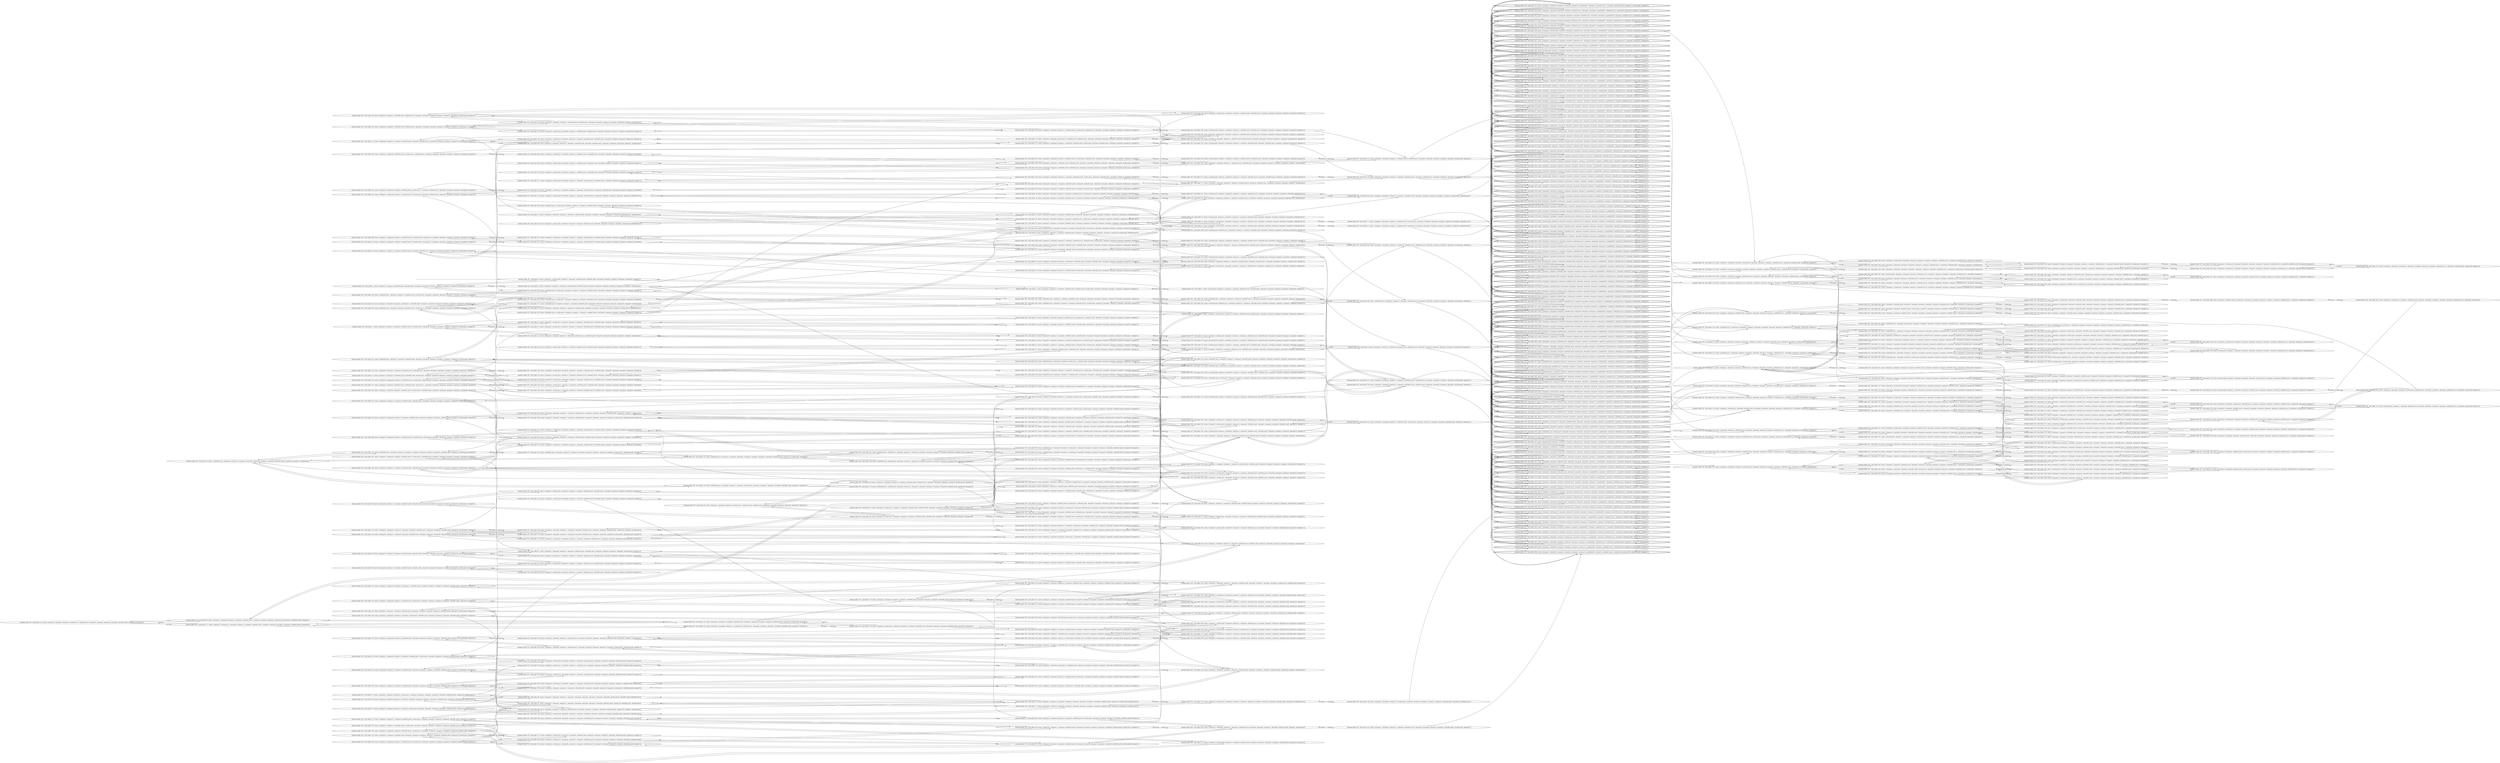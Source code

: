 digraph {
rankdir="LR"
s132[label="(instance index=267, state index=132, atoms={clear(pos1), clear(pos6), clear(pos3), at(robot,pos11), at(block01,pos5), clear(pos0), clear(pos4), clear(pos2), clear(pos9), at(block01,pos8), clear(pos10), clear(pos7)})"]
s63[label="(instance index=267, state index=63, atoms={clear(pos1), clear(pos6), clear(pos11), clear(pos3), at(block01,pos5), clear(pos0), clear(pos4), clear(pos2), at(block01,pos8), clear(pos10), at(robot,pos9), clear(pos7)})"]
s177[label="(instance index=267, state index=177, atoms={clear(pos1), at(robot,pos7), clear(pos6), clear(pos11), clear(pos3), at(block01,pos5), clear(pos0), clear(pos4), clear(pos2), clear(pos9), at(block01,pos8), clear(pos10)})"]
s92[label="(instance index=267, state index=92, atoms={clear(pos1), clear(pos6), clear(pos11), clear(pos3), at(block01,pos5), clear(pos0), clear(pos4), clear(pos2), clear(pos9), at(robot,pos10), at(block01,pos8), clear(pos7)})"]
s93[label="(instance index=267, state index=93, atoms={at(block01,pos1), clear(pos6), clear(pos11), clear(pos3), clear(pos0), clear(pos4), clear(pos2), clear(pos9), at(block01,pos8), clear(pos10), clear(pos7), at(robot,pos5)})"]
s231[label="(instance index=267, state index=231, atoms={clear(pos1), clear(pos6), clear(pos11), at(robot,pos3), at(block01,pos5), clear(pos0), clear(pos4), clear(pos2), clear(pos9), at(block01,pos8), clear(pos10), clear(pos7)})"]
s131[label="(instance index=267, state index=131, atoms={clear(pos1), clear(pos11), clear(pos3), at(block01,pos5), clear(pos0), clear(pos4), clear(pos2), clear(pos9), at(block01,pos8), clear(pos10), at(robot,pos6), clear(pos7)})"]
s62[label="(instance index=267, state index=62, atoms={clear(pos1), clear(pos6), clear(pos3), at(robot,pos11), at(block01,pos9), at(block01,pos5), clear(pos0), clear(pos8), clear(pos4), clear(pos2), clear(pos10), clear(pos7)})"]
s134[label="(instance index=267, state index=134, atoms={at(block01,pos1), clear(pos11), clear(pos3), clear(pos0), clear(pos4), clear(pos2), clear(pos5), clear(pos9), at(block01,pos8), clear(pos10), at(robot,pos6), clear(pos7)})"]
s133[label="(instance index=267, state index=133, atoms={at(block01,pos1), clear(pos6), clear(pos11), clear(pos3), at(robot,pos4), clear(pos0), clear(pos2), clear(pos5), clear(pos9), at(block01,pos8), clear(pos10), clear(pos7)})"]
s176[label="(instance index=267, state index=176, atoms={clear(pos1), at(robot,pos2), clear(pos6), clear(pos11), clear(pos3), at(block01,pos5), clear(pos0), clear(pos4), clear(pos9), at(block01,pos8), clear(pos10), clear(pos7)})"]
s39[label="(instance index=267, state index=39, atoms={clear(pos1), clear(pos6), clear(pos11), clear(pos3), at(block01,pos9), at(block01,pos5), clear(pos0), clear(pos8), clear(pos4), clear(pos2), at(robot,pos10), clear(pos7)})"]
s38[label="(instance index=267, state index=38, atoms={clear(pos1), at(robot,pos7), clear(pos6), clear(pos11), clear(pos3), at(block01,pos9), at(block01,pos5), clear(pos0), clear(pos8), clear(pos4), clear(pos2), clear(pos10)})"]
s10[label="(instance index=267, state index=10, atoms={clear(pos1), at(robot,pos7), clear(pos11), clear(pos3), at(block01,pos6), at(block01,pos9), clear(pos0), clear(pos8), clear(pos4), clear(pos2), clear(pos5), clear(pos10)})"]
s178[label="(instance index=267, state index=178, atoms={clear(pos1), clear(pos6), clear(pos11), clear(pos3), at(block01,pos4), clear(pos0), clear(pos2), clear(pos9), at(block01,pos8), clear(pos10), clear(pos7), at(robot,pos5)})"]
s181[label="(instance index=267, state index=181, atoms={at(block01,pos1), at(robot,pos7), clear(pos6), clear(pos11), clear(pos3), clear(pos0), clear(pos4), clear(pos2), clear(pos5), clear(pos9), at(block01,pos8), clear(pos10)})"]
s180[label="(instance index=267, state index=180, atoms={at(block01,pos1), at(robot,pos2), clear(pos6), clear(pos11), clear(pos3), clear(pos0), clear(pos4), clear(pos5), clear(pos9), at(block01,pos8), clear(pos10), clear(pos7)})"]
s179[label="(instance index=267, state index=179, atoms={at(block01,pos1), at(robot,pos0), clear(pos6), clear(pos11), clear(pos3), clear(pos4), clear(pos2), clear(pos5), clear(pos9), at(block01,pos8), clear(pos10), clear(pos7)})"]
s6[label="(instance index=267, state index=6, atoms={clear(pos1), clear(pos11), at(block01,pos6), at(block01,pos9), at(robot,pos3), clear(pos0), clear(pos8), clear(pos4), clear(pos2), clear(pos5), clear(pos10), clear(pos7)})"]
s70[label="(instance index=267, state index=70, atoms={clear(pos1), clear(pos6), at(robot,pos11), at(block01,pos9), at(block01,pos3), clear(pos0), clear(pos8), clear(pos4), clear(pos2), clear(pos5), clear(pos10), clear(pos7)})"]
s230[label="(instance index=267, state index=230, atoms={clear(pos6), clear(pos11), clear(pos3), at(block01,pos5), clear(pos0), clear(pos4), clear(pos2), clear(pos9), at(block01,pos8), clear(pos10), at(robot,pos1), clear(pos7)})"]
s20[label="(instance index=267, state index=20, atoms={clear(pos1), clear(pos3), at(block01,pos6), at(robot,pos11), at(block01,pos9), clear(pos0), clear(pos8), clear(pos4), clear(pos2), clear(pos5), clear(pos10), clear(pos7)})"]
s124[label="(instance index=267, state index=124, atoms={clear(pos1), clear(pos6), clear(pos3), at(robot,pos11), at(block01,pos9), clear(pos0), at(block01,pos2), clear(pos8), clear(pos4), clear(pos5), clear(pos10), clear(pos7)})"]
s61[label="(instance index=267, state index=61, atoms={clear(pos1), clear(pos6), clear(pos11), at(block01,pos9), at(robot,pos3), at(block01,pos5), clear(pos0), clear(pos8), clear(pos4), clear(pos2), clear(pos10), clear(pos7)})"]
s21[label="(instance index=267, state index=21, atoms={clear(pos1), clear(pos11), clear(pos3), at(block01,pos9), at(block01,pos5), clear(pos0), clear(pos8), clear(pos4), clear(pos2), clear(pos10), at(robot,pos6), clear(pos7)})"]
s128[label="(instance index=267, state index=128, atoms={clear(pos1), clear(pos3), at(block01,pos6), at(robot,pos11), clear(pos0), clear(pos4), clear(pos2), clear(pos5), clear(pos9), at(block01,pos8), clear(pos10), clear(pos7)})"]
s333[label="(instance index=267, state index=333, atoms={at(block01,pos1), clear(pos6), clear(pos3), at(robot,pos11), at(block01,pos9), clear(pos0), clear(pos8), clear(pos4), clear(pos2), clear(pos5), clear(pos10), clear(pos7)})"]
s425[label="(instance index=267, state index=425, atoms={clear(pos1), clear(pos6), clear(pos3), at(block01,pos0), at(robot,pos11), at(block01,pos9), clear(pos8), clear(pos4), clear(pos2), clear(pos5), clear(pos10), clear(pos7)})"]
s335[label="(instance index=267, state index=335, atoms={clear(pos1), clear(pos6), clear(pos11), at(block01,pos0), at(block01,pos9), at(robot,pos3), clear(pos8), clear(pos4), clear(pos2), clear(pos5), clear(pos10), clear(pos7)})"]
s220[label="(instance index=267, state index=220, atoms={at(block01,pos1), clear(pos6), clear(pos11), at(block01,pos9), at(robot,pos3), clear(pos0), clear(pos8), clear(pos4), clear(pos2), clear(pos5), clear(pos10), clear(pos7)})"]
s123[label="(instance index=267, state index=123, atoms={clear(pos1), clear(pos6), clear(pos11), at(block01,pos9), at(robot,pos3), clear(pos0), at(block01,pos2), clear(pos8), clear(pos4), clear(pos5), clear(pos10), clear(pos7)})"]
s233[label="(instance index=267, state index=233, atoms={clear(pos1), clear(pos11), clear(pos3), at(block01,pos4), clear(pos0), clear(pos2), clear(pos5), clear(pos9), at(block01,pos8), clear(pos10), at(robot,pos6), clear(pos7)})"]
s139[label="(instance index=267, state index=139, atoms={clear(pos1), clear(pos6), clear(pos11), clear(pos3), at(block01,pos4), clear(pos0), clear(pos2), clear(pos5), at(block01,pos8), clear(pos10), at(robot,pos9), clear(pos7)})"]
s232[label="(instance index=267, state index=232, atoms={clear(pos6), clear(pos11), clear(pos3), at(block01,pos4), clear(pos0), clear(pos2), clear(pos5), clear(pos9), at(block01,pos8), clear(pos10), at(robot,pos1), clear(pos7)})"]
s234[label="(instance index=267, state index=234, atoms={at(block01,pos1), clear(pos6), clear(pos11), at(robot,pos3), clear(pos0), clear(pos4), clear(pos2), clear(pos5), clear(pos9), at(block01,pos8), clear(pos10), clear(pos7)})"]
s3[label="(instance index=267, state index=3, atoms={clear(pos1), at(robot,pos2), clear(pos11), clear(pos3), at(block01,pos6), at(block01,pos9), clear(pos0), clear(pos8), clear(pos4), clear(pos5), clear(pos10), clear(pos7)})"]
s105[label="(instance index=267, state index=105, atoms={clear(pos1), clear(pos6), clear(pos11), at(block01,pos9), at(block01,pos3), clear(pos0), clear(pos8), clear(pos4), clear(pos2), clear(pos5), at(robot,pos10), clear(pos7)})"]
s103[label="(instance index=267, state index=103, atoms={clear(pos1), at(robot,pos2), clear(pos6), clear(pos11), at(block01,pos9), at(block01,pos3), clear(pos0), clear(pos8), clear(pos4), clear(pos5), clear(pos10), clear(pos7)})"]
s46[label="(instance index=267, state index=46, atoms={clear(pos1), at(robot,pos7), clear(pos6), clear(pos11), at(block01,pos9), at(block01,pos3), clear(pos0), clear(pos8), clear(pos4), clear(pos2), clear(pos5), clear(pos10)})"]
s288[label="(instance index=267, state index=288, atoms={clear(pos1), at(robot,pos0), clear(pos6), clear(pos11), clear(pos3), at(block01,pos5), clear(pos4), clear(pos2), clear(pos9), at(block01,pos8), clear(pos10), clear(pos7)})"]
s90[label="(instance index=267, state index=90, atoms={clear(pos1), clear(pos11), clear(pos3), at(block01,pos6), clear(pos0), clear(pos4), clear(pos2), clear(pos5), clear(pos9), at(robot,pos10), at(block01,pos8), clear(pos7)})"]
s88[label="(instance index=267, state index=88, atoms={clear(pos1), clear(pos6), clear(pos11), clear(pos3), at(block01,pos9), clear(pos0), at(block01,pos2), clear(pos8), clear(pos4), clear(pos5), at(robot,pos10), clear(pos7)})"]
s36[label="(instance index=267, state index=36, atoms={clear(pos1), clear(pos11), clear(pos3), at(block01,pos6), at(block01,pos9), clear(pos0), clear(pos8), clear(pos4), clear(pos2), clear(pos5), at(robot,pos10), clear(pos7)})"]
s87[label="(instance index=267, state index=87, atoms={clear(pos1), at(robot,pos7), clear(pos6), clear(pos11), clear(pos3), at(block01,pos9), clear(pos0), at(block01,pos2), clear(pos8), clear(pos4), clear(pos5), clear(pos10)})"]
s37[label="(instance index=267, state index=37, atoms={clear(pos1), at(robot,pos2), clear(pos6), clear(pos11), clear(pos3), at(block01,pos9), at(block01,pos5), clear(pos0), clear(pos8), clear(pos4), clear(pos10), clear(pos7)})"]
s173[label="(instance index=267, state index=173, atoms={clear(pos1), at(robot,pos7), clear(pos11), clear(pos3), at(block01,pos6), clear(pos0), clear(pos4), clear(pos2), clear(pos5), clear(pos9), at(block01,pos8), clear(pos10)})"]
s171[label="(instance index=267, state index=171, atoms={clear(pos1), at(robot,pos0), clear(pos11), clear(pos3), at(block01,pos6), clear(pos4), clear(pos2), clear(pos5), clear(pos9), at(block01,pos8), clear(pos10), clear(pos7)})"]
s278[label="(instance index=267, state index=278, atoms={at(block01,pos1), clear(pos6), clear(pos11), clear(pos3), at(block01,pos9), clear(pos0), clear(pos8), clear(pos4), clear(pos2), clear(pos5), at(robot,pos10), clear(pos7)})"]
s276[label="(instance index=267, state index=276, atoms={at(block01,pos1), at(robot,pos7), clear(pos6), clear(pos11), clear(pos3), at(block01,pos9), clear(pos0), clear(pos8), clear(pos4), clear(pos2), clear(pos5), clear(pos10)})"]
s386[label="(instance index=267, state index=386, atoms={clear(pos1), clear(pos6), clear(pos11), clear(pos3), at(block01,pos0), at(block01,pos9), clear(pos8), clear(pos4), clear(pos2), clear(pos5), at(robot,pos10), clear(pos7)})"]
s385[label="(instance index=267, state index=385, atoms={clear(pos1), at(robot,pos7), clear(pos6), clear(pos11), clear(pos3), at(block01,pos0), at(block01,pos9), clear(pos8), clear(pos4), clear(pos2), clear(pos5), clear(pos10)})"]
s279[label="(instance index=267, state index=279, atoms={clear(pos1), at(robot,pos2), clear(pos6), clear(pos11), clear(pos3), at(block01,pos0), at(block01,pos9), clear(pos8), clear(pos4), clear(pos5), clear(pos10), clear(pos7)})"]
s168[label="(instance index=267, state index=168, atoms={at(block01,pos1), at(robot,pos2), clear(pos6), clear(pos11), clear(pos3), at(block01,pos9), clear(pos0), clear(pos8), clear(pos4), clear(pos5), clear(pos10), clear(pos7)})"]
s184[label="(instance index=267, state index=184, atoms={clear(pos1), clear(pos6), clear(pos11), clear(pos3), at(block01,pos9), clear(pos0), clear(pos4), clear(pos2), at(block01,pos8), clear(pos10), clear(pos7), at(robot,pos5)})"]
s40[label="(instance index=267, state index=40, atoms={clear(pos1), clear(pos6), clear(pos11), clear(pos3), at(block01,pos4), at(block01,pos9), clear(pos0), clear(pos8), clear(pos2), clear(pos10), clear(pos7), at(robot,pos5)})"]
s291[label="(instance index=267, state index=291, atoms={clear(pos1), at(robot,pos7), clear(pos6), clear(pos11), clear(pos3), at(block01,pos4), clear(pos0), clear(pos2), clear(pos5), clear(pos9), at(block01,pos8), clear(pos10)})"]
s290[label="(instance index=267, state index=290, atoms={clear(pos1), at(robot,pos2), clear(pos6), clear(pos11), clear(pos3), at(block01,pos4), clear(pos0), clear(pos5), clear(pos9), at(block01,pos8), clear(pos10), clear(pos7)})"]
s185[label="(instance index=267, state index=185, atoms={clear(pos1), clear(pos6), clear(pos11), clear(pos3), at(block01,pos4), clear(pos0), clear(pos2), clear(pos5), clear(pos9), at(robot,pos10), at(block01,pos8), clear(pos7)})"]
s289[label="(instance index=267, state index=289, atoms={clear(pos1), at(robot,pos0), clear(pos6), clear(pos11), clear(pos3), at(block01,pos4), clear(pos2), clear(pos5), clear(pos9), at(block01,pos8), clear(pos10), clear(pos7)})"]
s30[label="(instance index=267, state index=30, atoms={clear(pos1), clear(pos6), clear(pos11), clear(pos3), clear(pos0), clear(pos4), clear(pos2), clear(pos5), at(block01,pos8), clear(pos10), at(robot,pos9), at(block01,pos7)})"]
s127[label="(instance index=267, state index=127, atoms={clear(pos1), clear(pos11), clear(pos3), at(block01,pos6), at(robot,pos4), clear(pos0), clear(pos2), clear(pos5), clear(pos9), at(block01,pos8), clear(pos10), clear(pos7)})"]
s336[label="(instance index=267, state index=336, atoms={clear(pos1), clear(pos11), clear(pos3), at(block01,pos0), at(block01,pos9), clear(pos8), clear(pos4), clear(pos2), clear(pos5), clear(pos10), at(robot,pos6), clear(pos7)})"]
s226[label="(instance index=267, state index=226, atoms={clear(pos1), clear(pos11), at(block01,pos6), at(robot,pos3), clear(pos0), clear(pos4), clear(pos2), clear(pos5), clear(pos9), at(block01,pos8), clear(pos10), clear(pos7)})"]
s58[label="(instance index=267, state index=58, atoms={clear(pos1), clear(pos11), clear(pos3), at(block01,pos9), clear(pos0), at(block01,pos2), clear(pos8), clear(pos4), clear(pos5), clear(pos10), at(robot,pos6), clear(pos7)})"]
s59[label="(instance index=267, state index=59, atoms={clear(pos1), clear(pos11), clear(pos3), at(block01,pos6), clear(pos0), clear(pos4), clear(pos2), clear(pos5), at(block01,pos8), clear(pos10), at(robot,pos9), clear(pos7)})"]
s151[label="(instance index=267, state index=151, atoms={clear(pos1), clear(pos3), at(block01,pos10), at(block01,pos6), at(robot,pos11), clear(pos0), clear(pos8), clear(pos4), clear(pos2), clear(pos5), clear(pos9), clear(pos7)})"]
s75[label="(instance index=267, state index=75, atoms={clear(pos1), clear(pos11), at(block01,pos10), at(block01,pos6), at(robot,pos3), clear(pos0), clear(pos8), clear(pos4), clear(pos2), clear(pos5), clear(pos9), clear(pos7)})"]
s29[label="(instance index=267, state index=29, atoms={clear(pos1), clear(pos6), clear(pos3), at(robot,pos11), at(block01,pos9), clear(pos0), clear(pos8), clear(pos4), clear(pos2), clear(pos5), clear(pos10), at(block01,pos7)})"]
s74[label="(instance index=267, state index=74, atoms={clear(pos1), clear(pos6), clear(pos3), at(robot,pos11), clear(pos0), clear(pos4), clear(pos2), clear(pos5), clear(pos9), at(block01,pos8), clear(pos10), at(block01,pos7)})"]
s145[label="(instance index=267, state index=145, atoms={clear(pos6), clear(pos11), at(block01,pos9), at(block01,pos3), clear(pos0), clear(pos8), clear(pos4), clear(pos2), clear(pos5), clear(pos10), at(robot,pos1), clear(pos7)})"]
s1[label="(instance index=267, state index=1, atoms={clear(pos11), clear(pos3), at(block01,pos6), at(block01,pos9), clear(pos0), clear(pos8), clear(pos4), clear(pos2), clear(pos5), clear(pos10), at(robot,pos1), clear(pos7)})"]
s432[label="(instance index=267, state index=432, atoms={at(block01,pos1), clear(pos6), clear(pos3), at(block01,pos10), at(robot,pos11), clear(pos0), clear(pos8), clear(pos4), clear(pos2), clear(pos5), clear(pos9), clear(pos7)})"]
s72[label="(instance index=267, state index=72, atoms={clear(pos1), clear(pos6), clear(pos11), clear(pos3), at(robot,pos4), clear(pos0), clear(pos2), clear(pos5), clear(pos9), at(block01,pos8), clear(pos10), at(block01,pos7)})"]
s126[label="(instance index=267, state index=126, atoms={clear(pos11), clear(pos3), at(block01,pos6), clear(pos0), clear(pos4), clear(pos2), clear(pos5), clear(pos9), at(block01,pos8), clear(pos10), at(robot,pos1), clear(pos7)})"]
s366[label="(instance index=267, state index=366, atoms={clear(pos1), clear(pos6), clear(pos11), at(block01,pos10), at(block01,pos4), at(robot,pos3), clear(pos0), clear(pos8), clear(pos2), clear(pos5), clear(pos9), clear(pos7)})"]
s121[label="(instance index=267, state index=121, atoms={clear(pos6), clear(pos11), clear(pos3), at(block01,pos9), clear(pos0), at(block01,pos2), clear(pos8), clear(pos4), clear(pos5), clear(pos10), at(robot,pos1), clear(pos7)})"]
s367[label="(instance index=267, state index=367, atoms={clear(pos1), clear(pos6), clear(pos3), at(block01,pos10), at(robot,pos11), at(block01,pos4), clear(pos0), clear(pos8), clear(pos2), clear(pos5), clear(pos9), clear(pos7)})"]
s222[label="(instance index=267, state index=222, atoms={clear(pos6), clear(pos11), clear(pos3), at(block01,pos0), at(block01,pos9), clear(pos8), clear(pos4), clear(pos2), clear(pos5), clear(pos10), at(robot,pos1), clear(pos7)})"]
s420[label="(instance index=267, state index=420, atoms={clear(pos1), clear(pos6), clear(pos11), at(block01,pos10), at(robot,pos3), clear(pos0), at(block01,pos2), clear(pos8), clear(pos4), clear(pos5), clear(pos9), clear(pos7)})"]
s430[label="(instance index=267, state index=430, atoms={at(block01,pos1), clear(pos6), clear(pos11), at(block01,pos10), at(robot,pos3), clear(pos0), clear(pos8), clear(pos4), clear(pos2), clear(pos5), clear(pos9), clear(pos7)})"]
s469[label="(instance index=267, state index=469, atoms={clear(pos1), clear(pos6), clear(pos11), at(block01,pos10), at(block01,pos0), at(robot,pos3), clear(pos8), clear(pos4), clear(pos2), clear(pos5), clear(pos9), clear(pos7)})"]
s472[label="(instance index=267, state index=472, atoms={clear(pos1), clear(pos6), clear(pos3), at(block01,pos10), at(block01,pos0), at(robot,pos11), clear(pos8), clear(pos4), clear(pos2), clear(pos5), clear(pos9), clear(pos7)})"]
s221[label="(instance index=267, state index=221, atoms={at(block01,pos1), clear(pos11), clear(pos3), at(block01,pos9), clear(pos0), clear(pos8), clear(pos4), clear(pos2), clear(pos5), clear(pos10), at(robot,pos6), clear(pos7)})"]
s252[label="(instance index=267, state index=252, atoms={clear(pos6), clear(pos11), clear(pos3), at(block01,pos10), at(block01,pos5), clear(pos0), clear(pos8), clear(pos4), clear(pos2), clear(pos9), at(robot,pos1), clear(pos7)})"]
s253[label="(instance index=267, state index=253, atoms={clear(pos1), clear(pos6), clear(pos11), at(block01,pos10), at(robot,pos3), at(block01,pos5), clear(pos0), clear(pos8), clear(pos4), clear(pos2), clear(pos9), clear(pos7)})"]
s254[label="(instance index=267, state index=254, atoms={clear(pos1), clear(pos6), clear(pos3), at(block01,pos10), at(robot,pos11), at(block01,pos5), clear(pos0), clear(pos8), clear(pos4), clear(pos2), clear(pos9), clear(pos7)})"]
s339[label="(instance index=267, state index=339, atoms={clear(pos1), clear(pos6), clear(pos11), at(block01,pos10), at(robot,pos3), clear(pos0), clear(pos4), clear(pos2), clear(pos5), clear(pos9), at(block01,pos8), clear(pos7)})"]
s342[label="(instance index=267, state index=342, atoms={clear(pos1), clear(pos6), clear(pos3), at(block01,pos10), at(robot,pos11), clear(pos0), clear(pos4), clear(pos2), clear(pos5), clear(pos9), at(block01,pos8), clear(pos7)})"]
s60[label="(instance index=267, state index=60, atoms={clear(pos6), clear(pos11), clear(pos3), at(block01,pos9), at(block01,pos5), clear(pos0), clear(pos8), clear(pos4), clear(pos2), clear(pos10), at(robot,pos1), clear(pos7)})"]
s421[label="(instance index=267, state index=421, atoms={clear(pos1), clear(pos6), clear(pos3), at(block01,pos10), at(robot,pos11), clear(pos0), at(block01,pos2), clear(pos8), clear(pos4), clear(pos5), clear(pos9), clear(pos7)})"]
s349[label="(instance index=267, state index=349, atoms={clear(pos1), clear(pos6), clear(pos11), clear(pos3), at(robot,pos4), at(block01,pos5), clear(pos0), clear(pos2), clear(pos9), at(block01,pos8), clear(pos10), clear(pos7)})"]
s69[label="(instance index=267, state index=69, atoms={clear(pos1), clear(pos11), at(block01,pos9), at(block01,pos3), clear(pos0), clear(pos8), clear(pos4), clear(pos2), clear(pos5), clear(pos10), at(robot,pos6), clear(pos7)})"]
s436[label="(instance index=267, state index=436, atoms={clear(pos1), clear(pos6), at(block01,pos10), at(robot,pos11), at(block01,pos3), clear(pos0), clear(pos8), clear(pos4), clear(pos2), clear(pos5), clear(pos9), clear(pos7)})"]
s7[label="(instance index=267, state index=7, atoms={clear(pos1), clear(pos11), clear(pos3), at(block01,pos10), at(block01,pos9), clear(pos0), clear(pos8), clear(pos4), clear(pos2), clear(pos5), at(robot,pos6), clear(pos7)})"]
s147[label="(instance index=267, state index=147, atoms={clear(pos1), clear(pos6), clear(pos11), at(block01,pos3), clear(pos0), clear(pos4), clear(pos2), clear(pos5), at(block01,pos8), clear(pos10), at(robot,pos9), clear(pos7)})"]
s129[label="(instance index=267, state index=129, atoms={clear(pos1), clear(pos11), clear(pos3), clear(pos0), at(block01,pos2), clear(pos4), clear(pos5), clear(pos9), at(block01,pos8), clear(pos10), at(robot,pos6), clear(pos7)})"]
s125[label="(instance index=267, state index=125, atoms={clear(pos1), clear(pos6), clear(pos11), clear(pos3), clear(pos0), at(block01,pos2), clear(pos4), clear(pos5), at(block01,pos8), clear(pos10), at(robot,pos9), clear(pos7)})"]
s135[label="(instance index=267, state index=135, atoms={at(block01,pos1), clear(pos6), clear(pos11), clear(pos3), clear(pos0), clear(pos4), clear(pos2), clear(pos5), at(block01,pos8), clear(pos10), at(robot,pos9), clear(pos7)})"]
s354[label="(instance index=267, state index=354, atoms={clear(pos1), clear(pos6), clear(pos11), clear(pos3), at(block01,pos0), clear(pos4), clear(pos2), clear(pos5), at(block01,pos8), clear(pos10), at(robot,pos9), clear(pos7)})"]
s237[label="(instance index=267, state index=237, atoms={clear(pos6), clear(pos11), clear(pos3), at(block01,pos9), clear(pos0), clear(pos4), clear(pos2), clear(pos5), at(block01,pos8), clear(pos10), at(robot,pos1), clear(pos7)})"]
s238[label="(instance index=267, state index=238, atoms={clear(pos1), clear(pos11), clear(pos3), at(block01,pos9), clear(pos0), clear(pos4), clear(pos2), clear(pos5), at(block01,pos8), clear(pos10), at(robot,pos6), clear(pos7)})"]
s136[label="(instance index=267, state index=136, atoms={clear(pos1), clear(pos6), clear(pos11), clear(pos3), at(block01,pos9), at(robot,pos4), clear(pos0), clear(pos2), clear(pos5), at(block01,pos8), clear(pos10), clear(pos7)})"]
s65[label="(instance index=267, state index=65, atoms={clear(pos1), clear(pos11), clear(pos3), at(block01,pos4), at(block01,pos9), clear(pos0), clear(pos8), clear(pos2), clear(pos5), clear(pos10), at(robot,pos6), clear(pos7)})"]
s64[label="(instance index=267, state index=64, atoms={clear(pos6), clear(pos11), clear(pos3), at(block01,pos4), at(block01,pos9), clear(pos0), clear(pos8), clear(pos2), clear(pos5), clear(pos10), at(robot,pos1), clear(pos7)})"]
s239[label="(instance index=267, state index=239, atoms={clear(pos1), clear(pos6), clear(pos3), at(robot,pos11), at(block01,pos4), clear(pos0), clear(pos2), clear(pos5), clear(pos9), at(block01,pos8), clear(pos10), clear(pos7)})"]
s350[label="(instance index=267, state index=350, atoms={clear(pos1), clear(pos6), clear(pos11), at(block01,pos4), at(robot,pos3), clear(pos0), clear(pos2), clear(pos5), clear(pos9), at(block01,pos8), clear(pos10), clear(pos7)})"]
s0[label="(instance index=267, state index=0, atoms={clear(pos1), at(robot,pos0), clear(pos11), clear(pos3), at(block01,pos6), at(block01,pos9), clear(pos8), clear(pos4), clear(pos2), clear(pos5), clear(pos10), clear(pos7)})"]
s400[label="(instance index=267, state index=400, atoms={clear(pos1), at(robot,pos7), clear(pos6), clear(pos11), at(block01,pos10), at(block01,pos3), clear(pos0), clear(pos8), clear(pos4), clear(pos2), clear(pos5), clear(pos9)})"]
s47[label="(instance index=267, state index=47, atoms={clear(pos1), clear(pos6), clear(pos11), clear(pos3), clear(pos0), clear(pos4), clear(pos2), clear(pos9), at(block01,pos8), clear(pos10), at(block01,pos7), at(robot,pos5)})"]
s166[label="(instance index=267, state index=166, atoms={clear(pos1), at(robot,pos0), clear(pos6), clear(pos11), clear(pos3), at(block01,pos9), at(block01,pos2), clear(pos8), clear(pos4), clear(pos5), clear(pos10), clear(pos7)})"]
s91[label="(instance index=267, state index=91, atoms={clear(pos1), at(robot,pos0), clear(pos6), clear(pos11), clear(pos3), at(block01,pos9), at(block01,pos5), clear(pos8), clear(pos4), clear(pos2), clear(pos10), clear(pos7)})"]
s284[label="(instance index=267, state index=284, atoms={clear(pos1), at(robot,pos7), clear(pos6), clear(pos11), clear(pos3), at(block01,pos10), clear(pos0), clear(pos4), clear(pos2), clear(pos5), clear(pos9), at(block01,pos8)})"]
s106[label="(instance index=267, state index=106, atoms={clear(pos1), at(robot,pos0), clear(pos6), clear(pos11), clear(pos3), clear(pos4), clear(pos2), clear(pos5), clear(pos9), at(block01,pos8), clear(pos10), at(block01,pos7)})"]
s199[label="(instance index=267, state index=199, atoms={clear(pos1), at(robot,pos2), clear(pos6), clear(pos11), clear(pos3), at(block01,pos10), at(block01,pos5), clear(pos0), clear(pos8), clear(pos4), clear(pos9), clear(pos7)})"]
s49[label="(instance index=267, state index=49, atoms={clear(pos1), at(robot,pos0), clear(pos11), clear(pos3), at(block01,pos10), at(block01,pos6), clear(pos8), clear(pos4), clear(pos2), clear(pos5), clear(pos9), clear(pos7)})"]
s104[label="(instance index=267, state index=104, atoms={clear(pos1), clear(pos6), clear(pos11), at(block01,pos9), at(block01,pos3), clear(pos0), clear(pos8), clear(pos4), clear(pos2), clear(pos10), clear(pos7), at(robot,pos5)})"]
s311[label="(instance index=267, state index=311, atoms={clear(pos1), at(robot,pos2), clear(pos6), clear(pos11), clear(pos3), at(block01,pos10), at(block01,pos4), clear(pos0), clear(pos8), clear(pos5), clear(pos9), clear(pos7)})"]
s310[label="(instance index=267, state index=310, atoms={clear(pos1), at(robot,pos0), clear(pos6), clear(pos11), clear(pos3), at(block01,pos10), at(block01,pos4), clear(pos8), clear(pos2), clear(pos5), clear(pos9), clear(pos7)})"]
s50[label="(instance index=267, state index=50, atoms={clear(pos1), at(robot,pos2), clear(pos11), clear(pos3), at(block01,pos10), at(block01,pos6), clear(pos0), clear(pos8), clear(pos4), clear(pos5), clear(pos9), clear(pos7)})"]
s172[label="(instance index=267, state index=172, atoms={clear(pos1), at(robot,pos2), clear(pos11), clear(pos3), at(block01,pos6), clear(pos0), clear(pos4), clear(pos5), clear(pos9), at(block01,pos8), clear(pos10), clear(pos7)})"]
s16[label="(instance index=267, state index=16, atoms={clear(pos1), clear(pos6), clear(pos11), clear(pos3), at(block01,pos9), clear(pos0), clear(pos8), clear(pos4), clear(pos2), clear(pos5), at(robot,pos10), at(block01,pos7)})"]
s451[label="(instance index=267, state index=451, atoms={clear(pos1), at(robot,pos2), clear(pos6), clear(pos11), clear(pos3), at(block01,pos10), at(block01,pos0), clear(pos8), clear(pos4), clear(pos5), clear(pos9), clear(pos7)})"]
s309[label="(instance index=267, state index=309, atoms={clear(pos1), at(robot,pos0), clear(pos6), clear(pos11), clear(pos3), at(block01,pos10), at(block01,pos5), clear(pos8), clear(pos4), clear(pos2), clear(pos9), clear(pos7)})"]
s89[label="(instance index=267, state index=89, atoms={clear(pos1), clear(pos11), clear(pos3), at(block01,pos6), clear(pos0), clear(pos4), clear(pos2), clear(pos9), at(block01,pos8), clear(pos10), clear(pos7), at(robot,pos5)})"]
s86[label="(instance index=267, state index=86, atoms={clear(pos1), clear(pos6), clear(pos11), clear(pos3), at(block01,pos9), clear(pos0), at(block01,pos2), clear(pos8), clear(pos4), clear(pos10), clear(pos7), at(robot,pos5)})"]
s379[label="(instance index=267, state index=379, atoms={clear(pos1), at(robot,pos7), clear(pos6), clear(pos11), clear(pos3), at(block01,pos10), clear(pos0), at(block01,pos2), clear(pos8), clear(pos4), clear(pos5), clear(pos9)})"]
s280[label="(instance index=267, state index=280, atoms={clear(pos1), clear(pos6), clear(pos11), clear(pos3), at(block01,pos0), at(block01,pos9), clear(pos8), clear(pos4), clear(pos2), clear(pos10), clear(pos7), at(robot,pos5)})"]
s394[label="(instance index=267, state index=394, atoms={at(block01,pos1), at(robot,pos2), clear(pos6), clear(pos11), clear(pos3), at(block01,pos10), clear(pos0), clear(pos8), clear(pos4), clear(pos5), clear(pos9), clear(pos7)})"]
s457[label="(instance index=267, state index=457, atoms={clear(pos1), at(robot,pos7), clear(pos6), clear(pos11), clear(pos3), at(block01,pos10), at(block01,pos0), clear(pos8), clear(pos4), clear(pos2), clear(pos5), clear(pos9)})"]
s200[label="(instance index=267, state index=200, atoms={clear(pos1), at(robot,pos7), clear(pos6), clear(pos11), clear(pos3), at(block01,pos10), at(block01,pos5), clear(pos0), clear(pos8), clear(pos4), clear(pos2), clear(pos9)})"]
s392[label="(instance index=267, state index=392, atoms={at(block01,pos1), at(robot,pos0), clear(pos6), clear(pos11), clear(pos3), at(block01,pos10), clear(pos8), clear(pos4), clear(pos2), clear(pos5), clear(pos9), clear(pos7)})"]
s395[label="(instance index=267, state index=395, atoms={at(block01,pos1), at(robot,pos7), clear(pos6), clear(pos11), clear(pos3), at(block01,pos10), clear(pos0), clear(pos8), clear(pos4), clear(pos2), clear(pos5), clear(pos9)})"]
s277[label="(instance index=267, state index=277, atoms={at(block01,pos1), clear(pos6), clear(pos11), clear(pos3), at(block01,pos9), clear(pos0), clear(pos8), clear(pos4), clear(pos2), clear(pos10), clear(pos7), at(robot,pos5)})"]
s383[label="(instance index=267, state index=383, atoms={at(block01,pos1), at(robot,pos0), clear(pos6), clear(pos11), clear(pos3), at(block01,pos9), clear(pos8), clear(pos4), clear(pos2), clear(pos5), clear(pos10), clear(pos7)})"]
s109[label="(instance index=267, state index=109, atoms={clear(pos1), at(robot,pos7), clear(pos11), clear(pos3), at(block01,pos10), at(block01,pos6), clear(pos0), clear(pos8), clear(pos4), clear(pos2), clear(pos5), clear(pos9)})"]
s312[label="(instance index=267, state index=312, atoms={clear(pos1), at(robot,pos7), clear(pos6), clear(pos11), clear(pos3), at(block01,pos10), at(block01,pos4), clear(pos0), clear(pos8), clear(pos2), clear(pos5), clear(pos9)})"]
s282[label="(instance index=267, state index=282, atoms={clear(pos1), at(robot,pos2), clear(pos6), clear(pos11), clear(pos3), at(block01,pos10), clear(pos0), clear(pos4), clear(pos5), clear(pos9), at(block01,pos8), clear(pos7)})"]
s388[label="(instance index=267, state index=388, atoms={clear(pos1), at(robot,pos0), clear(pos6), clear(pos11), clear(pos3), at(block01,pos10), clear(pos4), clear(pos2), clear(pos5), clear(pos9), at(block01,pos8), clear(pos7)})"]
s377[label="(instance index=267, state index=377, atoms={clear(pos1), at(robot,pos0), clear(pos6), clear(pos11), clear(pos3), at(block01,pos10), at(block01,pos2), clear(pos8), clear(pos4), clear(pos5), clear(pos9), clear(pos7)})"]
s48[label="(instance index=267, state index=48, atoms={clear(pos1), clear(pos6), clear(pos11), clear(pos3), clear(pos0), clear(pos4), clear(pos2), clear(pos5), clear(pos9), at(robot,pos10), at(block01,pos8), at(block01,pos7)})"]
s193[label="(instance index=267, state index=193, atoms={clear(pos1), at(robot,pos0), clear(pos6), clear(pos11), at(block01,pos9), at(block01,pos3), clear(pos8), clear(pos4), clear(pos2), clear(pos5), clear(pos10), clear(pos7)})"]
s378[label="(instance index=267, state index=378, atoms={clear(pos1), at(robot,pos2), clear(pos6), clear(pos11), at(block01,pos10), at(block01,pos3), clear(pos0), clear(pos8), clear(pos4), clear(pos5), clear(pos9), clear(pos7)})"]
s399[label="(instance index=267, state index=399, atoms={clear(pos1), at(robot,pos0), clear(pos6), clear(pos11), at(block01,pos10), at(block01,pos3), clear(pos8), clear(pos4), clear(pos2), clear(pos5), clear(pos9), clear(pos7)})"]
s110[label="(instance index=267, state index=110, atoms={clear(pos1), at(robot,pos0), clear(pos6), clear(pos11), clear(pos3), at(block01,pos10), clear(pos8), clear(pos4), clear(pos2), clear(pos5), clear(pos9), at(block01,pos7)})"]
s15[label="(instance index=267, state index=15, atoms={clear(pos1), clear(pos6), clear(pos11), clear(pos3), at(block01,pos9), clear(pos0), clear(pos8), clear(pos4), clear(pos2), clear(pos10), at(block01,pos7), at(robot,pos5)})"]
s43[label="(instance index=267, state index=43, atoms={clear(pos1), at(robot,pos0), clear(pos6), clear(pos11), clear(pos3), at(block01,pos9), clear(pos8), clear(pos4), clear(pos2), clear(pos5), clear(pos10), at(block01,pos7)})"]
s4[label="(instance index=267, state index=4, atoms={clear(pos1), clear(pos11), clear(pos3), at(block01,pos6), at(block01,pos9), clear(pos0), clear(pos8), clear(pos4), clear(pos2), clear(pos10), clear(pos7), at(robot,pos5)})"]
s108[label="(instance index=267, state index=108, atoms={clear(pos1), at(robot,pos7), clear(pos6), clear(pos11), at(block01,pos3), clear(pos0), clear(pos4), clear(pos2), clear(pos5), clear(pos9), at(block01,pos8), clear(pos10)})"]
s97[label="(instance index=267, state index=97, atoms={clear(pos1), clear(pos6), clear(pos11), clear(pos3), at(block01,pos4), at(block01,pos9), clear(pos0), clear(pos8), clear(pos2), clear(pos5), at(robot,pos10), clear(pos7)})"]
s12[label="(instance index=267, state index=12, atoms={clear(pos1), clear(pos6), clear(pos11), clear(pos3), at(block01,pos10), at(block01,pos9), clear(pos0), clear(pos8), clear(pos4), clear(pos2), clear(pos7), at(robot,pos5)})"]
s296[label="(instance index=267, state index=296, atoms={clear(pos1), clear(pos6), clear(pos11), clear(pos3), at(block01,pos9), clear(pos0), clear(pos4), clear(pos2), clear(pos5), at(robot,pos10), at(block01,pos8), clear(pos7)})"]
s13[label="(instance index=267, state index=13, atoms={clear(pos1), at(robot,pos7), clear(pos6), clear(pos11), clear(pos3), at(block01,pos10), at(block01,pos9), clear(pos0), clear(pos8), clear(pos4), clear(pos2), clear(pos5)})"]
s11[label="(instance index=267, state index=11, atoms={clear(pos1), at(robot,pos2), clear(pos6), clear(pos11), clear(pos3), at(block01,pos10), at(block01,pos9), clear(pos0), clear(pos8), clear(pos4), clear(pos5), clear(pos7)})"]
s196[label="(instance index=267, state index=196, atoms={clear(pos1), clear(pos6), clear(pos11), at(block01,pos3), clear(pos0), clear(pos4), clear(pos2), clear(pos5), clear(pos9), at(robot,pos10), at(block01,pos8), clear(pos7)})"]
s195[label="(instance index=267, state index=195, atoms={clear(pos1), clear(pos6), clear(pos11), at(block01,pos3), clear(pos0), clear(pos4), clear(pos2), clear(pos9), at(block01,pos8), clear(pos10), clear(pos7), at(robot,pos5)})"]
s174[label="(instance index=267, state index=174, atoms={clear(pos1), at(robot,pos7), clear(pos6), clear(pos11), clear(pos3), clear(pos0), at(block01,pos2), clear(pos4), clear(pos5), clear(pos9), at(block01,pos8), clear(pos10)})"]
s170[label="(instance index=267, state index=170, atoms={clear(pos1), clear(pos6), clear(pos11), clear(pos3), clear(pos0), at(block01,pos2), clear(pos4), clear(pos5), clear(pos9), at(robot,pos10), at(block01,pos8), clear(pos7)})"]
s169[label="(instance index=267, state index=169, atoms={clear(pos1), clear(pos6), clear(pos11), clear(pos3), clear(pos0), at(block01,pos2), clear(pos4), clear(pos9), at(block01,pos8), clear(pos10), clear(pos7), at(robot,pos5)})"]
s182[label="(instance index=267, state index=182, atoms={at(block01,pos1), clear(pos6), clear(pos11), clear(pos3), clear(pos0), clear(pos4), clear(pos2), clear(pos5), clear(pos9), at(robot,pos10), at(block01,pos8), clear(pos7)})"]
s398[label="(instance index=267, state index=398, atoms={clear(pos1), clear(pos6), clear(pos11), clear(pos3), at(block01,pos0), clear(pos4), clear(pos2), clear(pos5), clear(pos9), at(robot,pos10), at(block01,pos8), clear(pos7)})"]
s293[label="(instance index=267, state index=293, atoms={clear(pos1), clear(pos6), clear(pos11), clear(pos3), at(block01,pos0), clear(pos4), clear(pos2), clear(pos9), at(block01,pos8), clear(pos10), clear(pos7), at(robot,pos5)})"]
s183[label="(instance index=267, state index=183, atoms={clear(pos1), at(robot,pos0), clear(pos6), clear(pos11), clear(pos3), at(block01,pos9), clear(pos4), clear(pos2), clear(pos5), at(block01,pos8), clear(pos10), clear(pos7)})"]
s294[label="(instance index=267, state index=294, atoms={clear(pos1), at(robot,pos2), clear(pos6), clear(pos11), clear(pos3), at(block01,pos9), clear(pos0), clear(pos4), clear(pos5), at(block01,pos8), clear(pos10), clear(pos7)})"]
s295[label="(instance index=267, state index=295, atoms={clear(pos1), at(robot,pos7), clear(pos6), clear(pos11), clear(pos3), at(block01,pos9), clear(pos0), clear(pos4), clear(pos2), clear(pos5), at(block01,pos8), clear(pos10)})"]
s96[label="(instance index=267, state index=96, atoms={clear(pos1), at(robot,pos7), clear(pos6), clear(pos11), clear(pos3), at(block01,pos4), at(block01,pos9), clear(pos0), clear(pos8), clear(pos2), clear(pos5), clear(pos10)})"]
s95[label="(instance index=267, state index=95, atoms={clear(pos1), at(robot,pos2), clear(pos6), clear(pos11), clear(pos3), at(block01,pos4), at(block01,pos9), clear(pos0), clear(pos8), clear(pos5), clear(pos10), clear(pos7)})"]
s94[label="(instance index=267, state index=94, atoms={clear(pos1), at(robot,pos0), clear(pos6), clear(pos11), clear(pos3), at(block01,pos4), at(block01,pos9), clear(pos8), clear(pos2), clear(pos5), clear(pos10), clear(pos7)})"]
s130[label="(instance index=267, state index=130, atoms={clear(pos1), clear(pos6), clear(pos11), clear(pos3), at(block01,pos9), at(robot,pos4), at(block01,pos5), clear(pos0), clear(pos8), clear(pos2), clear(pos10), clear(pos7)})"]
s337[label="(instance index=267, state index=337, atoms={clear(pos1), clear(pos6), clear(pos11), clear(pos3), at(block01,pos0), at(block01,pos9), at(robot,pos4), clear(pos8), clear(pos2), clear(pos5), clear(pos10), clear(pos7)})"]
s359[label="(instance index=267, state index=359, atoms={clear(pos1), clear(pos6), clear(pos11), at(block01,pos10), at(robot,pos4), at(block01,pos3), clear(pos0), clear(pos8), clear(pos2), clear(pos5), clear(pos9), clear(pos7)})"]
s368[label="(instance index=267, state index=368, atoms={clear(pos1), clear(pos6), clear(pos11), clear(pos3), at(block01,pos10), at(block01,pos0), at(robot,pos4), clear(pos8), clear(pos2), clear(pos5), clear(pos9), clear(pos7)})"]
s146[label="(instance index=267, state index=146, atoms={clear(pos1), clear(pos6), clear(pos11), at(block01,pos9), at(robot,pos4), at(block01,pos3), clear(pos0), clear(pos8), clear(pos2), clear(pos5), clear(pos10), clear(pos7)})"]
s152[label="(instance index=267, state index=152, atoms={clear(pos1), clear(pos11), clear(pos3), at(block01,pos10), at(block01,pos5), clear(pos0), clear(pos8), clear(pos4), clear(pos2), clear(pos9), at(robot,pos6), clear(pos7)})"]
s334[label="(instance index=267, state index=334, atoms={at(block01,pos1), clear(pos6), clear(pos11), clear(pos3), at(block01,pos9), at(robot,pos4), clear(pos0), clear(pos8), clear(pos2), clear(pos5), clear(pos10), clear(pos7)})"]
s227[label="(instance index=267, state index=227, atoms={clear(pos1), clear(pos11), clear(pos3), at(block01,pos10), clear(pos0), clear(pos4), clear(pos2), clear(pos5), clear(pos9), at(block01,pos8), at(robot,pos6), clear(pos7)})"]
s2[label="(instance index=267, state index=2, atoms={clear(pos1), clear(pos11), clear(pos3), at(block01,pos6), at(block01,pos9), at(robot,pos4), clear(pos0), clear(pos8), clear(pos2), clear(pos5), clear(pos10), clear(pos7)})"]
s26[label="(instance index=267, state index=26, atoms={clear(pos6), clear(pos11), clear(pos3), at(block01,pos9), clear(pos0), clear(pos8), clear(pos4), clear(pos2), clear(pos5), clear(pos10), at(robot,pos1), at(block01,pos7)})"]
s28[label="(instance index=267, state index=28, atoms={clear(pos1), clear(pos6), clear(pos11), clear(pos3), at(block01,pos9), at(robot,pos4), clear(pos0), clear(pos8), clear(pos2), clear(pos5), clear(pos10), at(block01,pos7)})"]
s358[label="(instance index=267, state index=358, atoms={clear(pos6), clear(pos11), at(block01,pos10), at(block01,pos3), clear(pos0), clear(pos8), clear(pos4), clear(pos2), clear(pos5), clear(pos9), at(robot,pos1), clear(pos7)})"]
s431[label="(instance index=267, state index=431, atoms={clear(pos6), clear(pos11), clear(pos3), at(block01,pos10), at(block01,pos0), clear(pos8), clear(pos4), clear(pos2), clear(pos5), clear(pos9), at(robot,pos1), clear(pos7)})"]
s439[label="(instance index=267, state index=439, atoms={clear(pos1), clear(pos11), clear(pos3), at(block01,pos10), at(block01,pos0), clear(pos8), clear(pos4), clear(pos2), clear(pos5), clear(pos9), at(robot,pos6), clear(pos7)})"]
s346[label="(instance index=267, state index=346, atoms={at(block01,pos1), clear(pos6), clear(pos11), clear(pos3), at(block01,pos10), at(robot,pos4), clear(pos0), clear(pos8), clear(pos2), clear(pos5), clear(pos9), clear(pos7)})"]
s347[label="(instance index=267, state index=347, atoms={at(block01,pos1), clear(pos11), clear(pos3), at(block01,pos10), clear(pos0), clear(pos8), clear(pos4), clear(pos2), clear(pos5), clear(pos9), at(robot,pos6), clear(pos7)})"]
s255[label="(instance index=267, state index=255, atoms={clear(pos6), clear(pos11), clear(pos3), at(block01,pos10), at(block01,pos4), clear(pos0), clear(pos8), clear(pos2), clear(pos5), clear(pos9), at(robot,pos1), clear(pos7)})"]
s256[label="(instance index=267, state index=256, atoms={clear(pos1), clear(pos11), clear(pos3), at(block01,pos10), at(block01,pos4), clear(pos0), clear(pos8), clear(pos2), clear(pos5), clear(pos9), at(robot,pos6), clear(pos7)})"]
s338[label="(instance index=267, state index=338, atoms={clear(pos6), clear(pos11), clear(pos3), at(block01,pos10), clear(pos0), clear(pos4), clear(pos2), clear(pos5), clear(pos9), at(block01,pos8), at(robot,pos1), clear(pos7)})"]
s340[label="(instance index=267, state index=340, atoms={clear(pos1), clear(pos6), clear(pos11), clear(pos3), at(block01,pos10), at(robot,pos4), clear(pos0), clear(pos2), clear(pos5), clear(pos9), at(block01,pos8), clear(pos7)})"]
s343[label="(instance index=267, state index=343, atoms={clear(pos1), clear(pos6), clear(pos11), clear(pos3), at(block01,pos10), at(robot,pos4), at(block01,pos5), clear(pos0), clear(pos8), clear(pos2), clear(pos9), clear(pos7)})"]
s122[label="(instance index=267, state index=122, atoms={clear(pos1), clear(pos6), clear(pos11), clear(pos3), at(block01,pos9), at(robot,pos4), clear(pos0), at(block01,pos2), clear(pos8), clear(pos5), clear(pos10), clear(pos7)})"]
s328[label="(instance index=267, state index=328, atoms={clear(pos6), clear(pos11), clear(pos3), at(block01,pos10), clear(pos0), at(block01,pos2), clear(pos8), clear(pos4), clear(pos5), clear(pos9), at(robot,pos1), clear(pos7)})"]
s71[label="(instance index=267, state index=71, atoms={clear(pos6), clear(pos11), clear(pos3), clear(pos0), clear(pos4), clear(pos2), clear(pos5), clear(pos9), at(block01,pos8), clear(pos10), at(robot,pos1), at(block01,pos7)})"]
s329[label="(instance index=267, state index=329, atoms={clear(pos1), clear(pos6), clear(pos11), clear(pos3), at(block01,pos10), at(robot,pos4), clear(pos0), at(block01,pos2), clear(pos8), clear(pos5), clear(pos9), clear(pos7)})"]
s330[label="(instance index=267, state index=330, atoms={clear(pos1), clear(pos11), clear(pos3), at(block01,pos10), clear(pos0), at(block01,pos2), clear(pos8), clear(pos4), clear(pos5), clear(pos9), at(robot,pos6), clear(pos7)})"]
s73[label="(instance index=267, state index=73, atoms={clear(pos1), clear(pos11), clear(pos3), clear(pos0), clear(pos4), clear(pos2), clear(pos5), clear(pos9), at(block01,pos8), clear(pos10), at(robot,pos6), at(block01,pos7)})"]
s360[label="(instance index=267, state index=360, atoms={clear(pos1), clear(pos11), at(block01,pos10), at(block01,pos3), clear(pos0), clear(pos8), clear(pos4), clear(pos2), clear(pos5), clear(pos9), at(robot,pos6), clear(pos7)})"]
s33[label="(instance index=267, state index=33, atoms={clear(pos1), clear(pos11), clear(pos3), at(block01,pos10), clear(pos0), clear(pos8), clear(pos4), clear(pos2), clear(pos5), clear(pos9), at(robot,pos6), at(block01,pos7)})"]
s76[label="(instance index=267, state index=76, atoms={clear(pos6), clear(pos11), clear(pos3), at(block01,pos10), clear(pos0), clear(pos8), clear(pos4), clear(pos2), clear(pos5), clear(pos9), at(robot,pos1), at(block01,pos7)})"]
s78[label="(instance index=267, state index=78, atoms={clear(pos1), clear(pos6), clear(pos11), clear(pos3), at(block01,pos10), at(robot,pos4), clear(pos0), clear(pos8), clear(pos2), clear(pos5), clear(pos9), at(block01,pos7)})"]
s8[label="(instance index=267, state index=8, atoms={clear(pos1), clear(pos11), clear(pos3), at(block01,pos9), clear(pos0), clear(pos8), clear(pos4), clear(pos2), clear(pos5), clear(pos10), at(robot,pos6), at(block01,pos7)})"]
s32[label="(instance index=267, state index=32, atoms={clear(pos1), clear(pos11), clear(pos3), at(block01,pos10), at(block01,pos6), at(robot,pos4), clear(pos0), clear(pos8), clear(pos2), clear(pos5), clear(pos9), clear(pos7)})"]
s31[label="(instance index=267, state index=31, atoms={clear(pos11), clear(pos3), at(block01,pos10), at(block01,pos6), clear(pos0), clear(pos8), clear(pos4), clear(pos2), clear(pos5), clear(pos9), at(robot,pos1), clear(pos7)})"]
s150[label="(instance index=267, state index=150, atoms={clear(pos1), clear(pos6), at(robot,pos11), at(block01,pos3), clear(pos0), clear(pos4), clear(pos2), clear(pos5), clear(pos9), at(block01,pos8), clear(pos10), clear(pos7)})"]
s149[label="(instance index=267, state index=149, atoms={clear(pos1), clear(pos11), at(block01,pos3), clear(pos0), clear(pos4), clear(pos2), clear(pos5), clear(pos9), at(block01,pos8), clear(pos10), at(robot,pos6), clear(pos7)})"]
s138[label="(instance index=267, state index=138, atoms={clear(pos1), clear(pos6), clear(pos3), at(robot,pos11), at(block01,pos4), at(block01,pos9), clear(pos0), clear(pos8), clear(pos2), clear(pos5), clear(pos10), clear(pos7)})"]
s22[label="(instance index=267, state index=22, atoms={clear(pos6), clear(pos11), clear(pos3), at(block01,pos10), at(block01,pos9), clear(pos0), clear(pos8), clear(pos4), clear(pos2), clear(pos5), at(robot,pos1), clear(pos7)})"]
s24[label="(instance index=267, state index=24, atoms={clear(pos1), clear(pos6), clear(pos11), clear(pos3), at(block01,pos10), at(block01,pos9), at(robot,pos4), clear(pos0), clear(pos8), clear(pos2), clear(pos5), clear(pos7)})"]
s356[label="(instance index=267, state index=356, atoms={clear(pos1), clear(pos6), clear(pos3), at(robot,pos11), at(block01,pos9), clear(pos0), clear(pos4), clear(pos2), clear(pos5), at(block01,pos8), clear(pos10), clear(pos7)})"]
s23[label="(instance index=267, state index=23, atoms={clear(pos1), clear(pos6), clear(pos11), at(block01,pos10), at(block01,pos9), at(robot,pos3), clear(pos0), clear(pos8), clear(pos4), clear(pos2), clear(pos5), clear(pos7)})"]
s25[label="(instance index=267, state index=25, atoms={clear(pos1), clear(pos6), clear(pos3), at(block01,pos10), at(robot,pos11), at(block01,pos9), clear(pos0), clear(pos8), clear(pos4), clear(pos2), clear(pos5), clear(pos7)})"]
s249[label="(instance index=267, state index=249, atoms={clear(pos1), clear(pos6), clear(pos11), at(robot,pos4), at(block01,pos3), clear(pos0), clear(pos2), clear(pos5), clear(pos9), at(block01,pos8), clear(pos10), clear(pos7)})"]
s248[label="(instance index=267, state index=248, atoms={clear(pos6), clear(pos11), at(block01,pos3), clear(pos0), clear(pos4), clear(pos2), clear(pos5), clear(pos9), at(block01,pos8), clear(pos10), at(robot,pos1), clear(pos7)})"]
s225[label="(instance index=267, state index=225, atoms={clear(pos1), clear(pos6), clear(pos3), at(robot,pos11), clear(pos0), at(block01,pos2), clear(pos4), clear(pos5), clear(pos9), at(block01,pos8), clear(pos10), clear(pos7)})"]
s228[label="(instance index=267, state index=228, atoms={clear(pos1), clear(pos6), clear(pos11), at(robot,pos3), clear(pos0), at(block01,pos2), clear(pos4), clear(pos5), clear(pos9), at(block01,pos8), clear(pos10), clear(pos7)})"]
s223[label="(instance index=267, state index=223, atoms={clear(pos6), clear(pos11), clear(pos3), clear(pos0), at(block01,pos2), clear(pos4), clear(pos5), clear(pos9), at(block01,pos8), clear(pos10), at(robot,pos1), clear(pos7)})"]
s224[label="(instance index=267, state index=224, atoms={clear(pos1), clear(pos6), clear(pos11), clear(pos3), at(robot,pos4), clear(pos0), at(block01,pos2), clear(pos5), clear(pos9), at(block01,pos8), clear(pos10), clear(pos7)})"]
s236[label="(instance index=267, state index=236, atoms={at(block01,pos1), clear(pos6), clear(pos3), at(robot,pos11), clear(pos0), clear(pos4), clear(pos2), clear(pos5), clear(pos9), at(block01,pos8), clear(pos10), clear(pos7)})"]
s435[label="(instance index=267, state index=435, atoms={clear(pos1), clear(pos6), clear(pos3), at(block01,pos0), at(robot,pos11), clear(pos4), clear(pos2), clear(pos5), clear(pos9), at(block01,pos8), clear(pos10), clear(pos7)})"]
s352[label="(instance index=267, state index=352, atoms={clear(pos1), clear(pos11), clear(pos3), at(block01,pos0), clear(pos4), clear(pos2), clear(pos5), clear(pos9), at(block01,pos8), clear(pos10), at(robot,pos6), clear(pos7)})"]
s235[label="(instance index=267, state index=235, atoms={clear(pos6), clear(pos11), clear(pos3), at(block01,pos0), clear(pos4), clear(pos2), clear(pos5), clear(pos9), at(block01,pos8), clear(pos10), at(robot,pos1), clear(pos7)})"]
s353[label="(instance index=267, state index=353, atoms={clear(pos1), clear(pos6), clear(pos11), clear(pos3), at(block01,pos0), at(robot,pos4), clear(pos2), clear(pos5), clear(pos9), at(block01,pos8), clear(pos10), clear(pos7)})"]
s355[label="(instance index=267, state index=355, atoms={clear(pos1), clear(pos6), clear(pos11), at(block01,pos9), at(robot,pos3), clear(pos0), clear(pos4), clear(pos2), clear(pos5), at(block01,pos8), clear(pos10), clear(pos7)})"]
s137[label="(instance index=267, state index=137, atoms={clear(pos1), clear(pos6), clear(pos11), at(block01,pos4), at(block01,pos9), at(robot,pos3), clear(pos0), clear(pos8), clear(pos2), clear(pos5), clear(pos10), clear(pos7)})"]
s287[label="(instance index=267, state index=287, atoms={at(block01,pos1), clear(pos6), clear(pos11), clear(pos3), at(block01,pos10), clear(pos0), clear(pos8), clear(pos4), clear(pos2), clear(pos9), clear(pos7), at(robot,pos5)})"]
s406[label="(instance index=267, state index=406, atoms={clear(pos1), clear(pos6), clear(pos11), clear(pos3), at(block01,pos10), at(block01,pos0), clear(pos8), clear(pos4), clear(pos2), clear(pos9), clear(pos7), at(robot,pos5)})"]
s384[label="(instance index=267, state index=384, atoms={at(robot,pos8), at(block01,pos1), clear(pos6), clear(pos11), clear(pos3), at(block01,pos9), clear(pos0), clear(pos4), clear(pos2), clear(pos5), clear(pos10), clear(pos7)})"]
s387[label="(instance index=267, state index=387, atoms={at(robot,pos8), clear(pos1), clear(pos6), clear(pos11), clear(pos3), at(block01,pos0), at(block01,pos9), clear(pos4), clear(pos2), clear(pos5), clear(pos10), clear(pos7)})"]
s407[label="(instance index=267, state index=407, atoms={at(robot,pos8), clear(pos1), clear(pos6), clear(pos11), clear(pos3), at(block01,pos10), at(block01,pos0), clear(pos4), clear(pos2), clear(pos5), clear(pos9), clear(pos7)})"]
s167[label="(instance index=267, state index=167, atoms={at(robot,pos8), clear(pos1), clear(pos6), clear(pos11), clear(pos3), at(block01,pos9), clear(pos0), at(block01,pos2), clear(pos4), clear(pos5), clear(pos10), clear(pos7)})"]
s201[label="(instance index=267, state index=201, atoms={clear(pos1), clear(pos6), clear(pos11), clear(pos3), at(block01,pos10), at(block01,pos4), clear(pos0), clear(pos8), clear(pos2), clear(pos9), clear(pos7), at(robot,pos5)})"]
s51[label="(instance index=267, state index=51, atoms={clear(pos1), at(robot,pos2), clear(pos6), clear(pos11), clear(pos3), at(block01,pos10), clear(pos0), clear(pos8), clear(pos4), clear(pos5), clear(pos9), at(block01,pos7)})"]
s18[label="(instance index=267, state index=18, atoms={at(robot,pos8), clear(pos1), clear(pos11), clear(pos3), at(block01,pos10), at(block01,pos6), clear(pos0), clear(pos4), clear(pos2), clear(pos5), clear(pos9), clear(pos7)})"]
s107[label="(instance index=267, state index=107, atoms={clear(pos1), at(robot,pos2), clear(pos6), clear(pos11), clear(pos3), clear(pos0), clear(pos4), clear(pos5), clear(pos9), at(block01,pos8), clear(pos10), at(block01,pos7)})"]
s393[label="(instance index=267, state index=393, atoms={at(robot,pos8), at(block01,pos1), clear(pos6), clear(pos11), clear(pos3), at(block01,pos10), clear(pos0), clear(pos4), clear(pos2), clear(pos5), clear(pos9), clear(pos7)})"]
s313[label="(instance index=267, state index=313, atoms={at(robot,pos8), clear(pos1), clear(pos6), clear(pos11), clear(pos3), at(block01,pos10), at(block01,pos4), clear(pos0), clear(pos2), clear(pos5), clear(pos9), clear(pos7)})"]
s283[label="(instance index=267, state index=283, atoms={clear(pos1), clear(pos6), clear(pos11), clear(pos3), at(block01,pos10), clear(pos0), clear(pos4), clear(pos2), clear(pos9), at(block01,pos8), clear(pos7), at(robot,pos5)})"]
s175[label="(instance index=267, state index=175, atoms={at(robot,pos8), clear(pos1), clear(pos6), clear(pos11), clear(pos3), at(block01,pos9), at(block01,pos5), clear(pos0), clear(pos4), clear(pos2), clear(pos10), clear(pos7)})"]
s285[label="(instance index=267, state index=285, atoms={at(robot,pos8), clear(pos1), clear(pos6), clear(pos11), clear(pos3), at(block01,pos10), at(block01,pos5), clear(pos0), clear(pos4), clear(pos2), clear(pos9), clear(pos7)})"]
s273[label="(instance index=267, state index=273, atoms={clear(pos1), clear(pos6), clear(pos11), clear(pos3), at(block01,pos10), clear(pos0), at(block01,pos2), clear(pos8), clear(pos4), clear(pos9), clear(pos7), at(robot,pos5)})"]
s274[label="(instance index=267, state index=274, atoms={at(robot,pos8), clear(pos1), clear(pos6), clear(pos11), clear(pos3), at(block01,pos10), clear(pos0), at(block01,pos2), clear(pos4), clear(pos5), clear(pos9), clear(pos7)})"]
s17[label="(instance index=267, state index=17, atoms={clear(pos1), clear(pos11), clear(pos3), at(block01,pos10), at(block01,pos6), clear(pos0), clear(pos8), clear(pos4), clear(pos2), clear(pos9), clear(pos7), at(robot,pos5)})"]
s194[label="(instance index=267, state index=194, atoms={at(robot,pos8), clear(pos1), clear(pos6), clear(pos11), at(block01,pos9), at(block01,pos3), clear(pos0), clear(pos4), clear(pos2), clear(pos5), clear(pos10), clear(pos7)})"]
s302[label="(instance index=267, state index=302, atoms={clear(pos1), clear(pos6), clear(pos11), at(block01,pos10), at(block01,pos3), clear(pos0), clear(pos8), clear(pos4), clear(pos2), clear(pos9), clear(pos7), at(robot,pos5)})"]
s45[label="(instance index=267, state index=45, atoms={at(robot,pos8), clear(pos1), clear(pos6), clear(pos11), clear(pos3), at(block01,pos9), clear(pos0), clear(pos4), clear(pos2), clear(pos5), clear(pos10), at(block01,pos7)})"]
s303[label="(instance index=267, state index=303, atoms={at(robot,pos8), clear(pos1), clear(pos6), clear(pos11), at(block01,pos10), at(block01,pos3), clear(pos0), clear(pos4), clear(pos2), clear(pos5), clear(pos9), clear(pos7)})"]
s52[label="(instance index=267, state index=52, atoms={clear(pos1), clear(pos6), clear(pos11), clear(pos3), at(block01,pos10), clear(pos0), clear(pos8), clear(pos4), clear(pos2), clear(pos9), at(block01,pos7), at(robot,pos5)})"]
s101[label="(instance index=267, state index=101, atoms={at(robot,pos8), clear(pos1), clear(pos6), clear(pos11), clear(pos3), at(block01,pos10), clear(pos0), clear(pos4), clear(pos2), clear(pos5), clear(pos9), at(block01,pos7)})"]
s14[label="(instance index=267, state index=14, atoms={clear(pos1), at(robot,pos2), clear(pos6), clear(pos11), clear(pos3), at(block01,pos9), clear(pos0), clear(pos8), clear(pos4), clear(pos5), clear(pos10), at(block01,pos7)})"]
s5[label="(instance index=267, state index=5, atoms={at(robot,pos8), clear(pos1), clear(pos11), clear(pos3), at(block01,pos6), at(block01,pos9), clear(pos0), clear(pos4), clear(pos2), clear(pos5), clear(pos10), clear(pos7)})"]
s198[label="(instance index=267, state index=198, atoms={clear(pos1), at(robot,pos2), clear(pos6), clear(pos11), at(block01,pos3), clear(pos0), clear(pos4), clear(pos5), clear(pos9), at(block01,pos8), clear(pos10), clear(pos7)})"]
s41[label="(instance index=267, state index=41, atoms={clear(pos1), at(robot,pos0), clear(pos6), clear(pos11), clear(pos3), at(block01,pos10), at(block01,pos9), clear(pos8), clear(pos4), clear(pos2), clear(pos5), clear(pos7)})"]
s42[label="(instance index=267, state index=42, atoms={at(robot,pos8), clear(pos1), clear(pos6), clear(pos11), clear(pos3), at(block01,pos10), at(block01,pos9), clear(pos0), clear(pos4), clear(pos2), clear(pos5), clear(pos7)})"]
s305[label="(instance index=267, state index=305, atoms={clear(pos1), at(robot,pos0), clear(pos6), clear(pos11), at(block01,pos3), clear(pos4), clear(pos2), clear(pos5), clear(pos9), at(block01,pos8), clear(pos10), clear(pos7)})"]
s281[label="(instance index=267, state index=281, atoms={clear(pos1), at(robot,pos0), clear(pos6), clear(pos11), clear(pos3), at(block01,pos2), clear(pos4), clear(pos5), clear(pos9), at(block01,pos8), clear(pos10), clear(pos7)})"]
s397[label="(instance index=267, state index=397, atoms={clear(pos1), at(robot,pos7), clear(pos6), clear(pos11), clear(pos3), at(block01,pos0), clear(pos4), clear(pos2), clear(pos5), clear(pos9), at(block01,pos8), clear(pos10)})"]
s292[label="(instance index=267, state index=292, atoms={clear(pos1), at(robot,pos2), clear(pos6), clear(pos11), clear(pos3), at(block01,pos0), clear(pos4), clear(pos5), clear(pos9), at(block01,pos8), clear(pos10), clear(pos7)})"]
s247[label="(instance index=267, state index=247, atoms={clear(pos1), clear(pos6), clear(pos11), at(block01,pos10), at(block01,pos3), clear(pos0), clear(pos8), clear(pos4), clear(pos2), clear(pos5), at(robot,pos9), clear(pos7)})"]
s219[label="(instance index=267, state index=219, atoms={clear(pos1), clear(pos6), clear(pos11), clear(pos3), at(block01,pos10), clear(pos0), at(block01,pos2), clear(pos8), clear(pos4), clear(pos5), at(robot,pos9), clear(pos7)})"]
s341[label="(instance index=267, state index=341, atoms={clear(pos1), clear(pos6), clear(pos11), clear(pos3), at(block01,pos10), clear(pos0), clear(pos4), clear(pos2), clear(pos5), at(block01,pos8), at(robot,pos9), clear(pos7)})"]
s257[label="(instance index=267, state index=257, atoms={clear(pos1), clear(pos6), clear(pos11), clear(pos3), at(block01,pos10), at(block01,pos4), clear(pos0), clear(pos8), clear(pos2), clear(pos5), at(robot,pos9), clear(pos7)})"]
s426[label="(instance index=267, state index=426, atoms={clear(pos1), clear(pos6), clear(pos11), clear(pos3), at(block01,pos10), at(block01,pos0), clear(pos8), clear(pos4), clear(pos2), clear(pos5), at(robot,pos9), clear(pos7)})"]
s148[label="(instance index=267, state index=148, atoms={clear(pos1), clear(pos6), clear(pos11), at(robot,pos3), clear(pos0), clear(pos4), clear(pos2), clear(pos5), clear(pos9), at(block01,pos8), clear(pos10), at(block01,pos7)})"]
s229[label="(instance index=267, state index=229, atoms={clear(pos1), clear(pos6), clear(pos11), clear(pos3), at(block01,pos10), at(block01,pos5), clear(pos0), clear(pos8), clear(pos4), clear(pos2), at(robot,pos9), clear(pos7)})"]
s348[label="(instance index=267, state index=348, atoms={at(block01,pos1), clear(pos6), clear(pos11), clear(pos3), at(block01,pos10), clear(pos0), clear(pos8), clear(pos4), clear(pos2), clear(pos5), at(robot,pos9), clear(pos7)})"]
s27[label="(instance index=267, state index=27, atoms={clear(pos1), clear(pos6), clear(pos11), at(block01,pos9), at(robot,pos3), clear(pos0), clear(pos8), clear(pos4), clear(pos2), clear(pos5), clear(pos10), at(block01,pos7)})"]
s68[label="(instance index=267, state index=68, atoms={clear(pos1), clear(pos6), clear(pos11), clear(pos3), at(block01,pos10), clear(pos0), clear(pos8), clear(pos4), clear(pos2), clear(pos5), at(robot,pos9), at(block01,pos7)})"]
s9[label="(instance index=267, state index=9, atoms={clear(pos1), clear(pos11), clear(pos3), at(block01,pos10), at(block01,pos6), clear(pos0), clear(pos8), clear(pos4), clear(pos2), clear(pos5), at(robot,pos9), clear(pos7)})"]
s77[label="(instance index=267, state index=77, atoms={clear(pos1), clear(pos6), clear(pos11), at(block01,pos10), at(robot,pos3), clear(pos0), clear(pos8), clear(pos4), clear(pos2), clear(pos5), clear(pos9), at(block01,pos7)})"]
s351[label="(instance index=267, state index=351, atoms={clear(pos1), clear(pos6), clear(pos11), at(block01,pos0), at(robot,pos3), clear(pos4), clear(pos2), clear(pos5), clear(pos9), at(block01,pos8), clear(pos10), clear(pos7)})"]
s476[peripheries=2,label="(instance index=267, state index=476, atoms={clear(pos1), at(robot,pos7), clear(pos6), clear(pos3), at(block01,pos0), clear(pos8), clear(pos4), clear(pos2), at-goal(block01), clear(pos5), at(block01,pos11), clear(pos9), clear(pos10)})"]
s19[peripheries=2,label="(instance index=267, state index=19, atoms={clear(pos1), clear(pos3), at(block01,pos6), clear(pos0), clear(pos8), clear(pos4), clear(pos2), at-goal(block01), clear(pos5), at(block01,pos11), clear(pos9), at(robot,pos10), clear(pos7)})"]
s245[peripheries=2,label="(instance index=267, state index=245, atoms={clear(pos1), clear(pos6), at(robot,pos3), clear(pos0), clear(pos8), clear(pos4), clear(pos2), at-goal(block01), clear(pos5), at(block01,pos11), clear(pos9), clear(pos10), at(block01,pos7)})"]
s34[peripheries=2,label="(instance index=267, state index=34, atoms={clear(pos1), clear(pos3), at(block01,pos6), clear(pos0), clear(pos8), clear(pos4), clear(pos2), at-goal(block01), clear(pos5), at(block01,pos11), clear(pos10), at(robot,pos9), clear(pos7)})"]
s260[peripheries=2,label="(instance index=267, state index=260, atoms={clear(pos1), clear(pos6), clear(pos3), at(block01,pos10), clear(pos0), clear(pos8), clear(pos4), clear(pos2), at-goal(block01), clear(pos5), at(block01,pos11), at(robot,pos9), clear(pos7)})"]
s44[peripheries=2,label="(instance index=267, state index=44, atoms={clear(pos1), at(robot,pos7), clear(pos6), clear(pos3), at(block01,pos9), clear(pos0), clear(pos8), clear(pos4), clear(pos2), at-goal(block01), clear(pos5), at(block01,pos11), clear(pos10)})"]
s301[peripheries=2,label="(instance index=267, state index=301, atoms={clear(pos1), at(robot,pos0), clear(pos6), clear(pos3), clear(pos8), clear(pos4), clear(pos2), at-goal(block01), clear(pos5), at(block01,pos11), clear(pos9), clear(pos10), at(block01,pos7)})"]
s405[peripheries=2,label="(instance index=267, state index=405, atoms={clear(pos1), at(robot,pos0), clear(pos6), clear(pos3), clear(pos4), clear(pos2), at-goal(block01), clear(pos5), at(block01,pos11), clear(pos9), at(block01,pos8), clear(pos10), clear(pos7)})"]
s79[peripheries=2,label="(instance index=267, state index=79, atoms={clear(pos3), at(block01,pos6), clear(pos0), clear(pos8), clear(pos4), clear(pos2), at-goal(block01), clear(pos5), at(block01,pos11), clear(pos9), clear(pos10), at(robot,pos1), clear(pos7)})"]
s192[peripheries=2,label="(instance index=267, state index=192, atoms={at(robot,pos8), clear(pos1), clear(pos6), clear(pos3), clear(pos0), clear(pos4), clear(pos2), at-goal(block01), clear(pos5), at(block01,pos11), clear(pos9), clear(pos10), at(block01,pos7)})"]
s449[peripheries=2,label="(instance index=267, state index=449, atoms={clear(pos1), at(robot,pos0), clear(pos6), clear(pos3), at(block01,pos5), clear(pos8), clear(pos4), clear(pos2), at-goal(block01), at(block01,pos11), clear(pos9), clear(pos10), clear(pos7)})"]
s80[peripheries=2,label="(instance index=267, state index=80, atoms={clear(pos1), clear(pos3), at(block01,pos6), at(robot,pos4), clear(pos0), clear(pos8), clear(pos2), at-goal(block01), clear(pos5), at(block01,pos11), clear(pos9), clear(pos10), clear(pos7)})"]
s98[peripheries=2,label="(instance index=267, state index=98, atoms={clear(pos1), at(robot,pos2), clear(pos6), clear(pos3), at(block01,pos9), clear(pos0), clear(pos8), clear(pos4), at-goal(block01), clear(pos5), at(block01,pos11), clear(pos10), clear(pos7)})"]
s437[peripheries=2,label="(instance index=267, state index=437, atoms={clear(pos6), at(block01,pos3), clear(pos0), clear(pos8), clear(pos4), clear(pos2), at-goal(block01), clear(pos5), at(block01,pos11), clear(pos9), clear(pos10), at(robot,pos1), clear(pos7)})"]
s99[peripheries=2,label="(instance index=267, state index=99, atoms={clear(pos1), clear(pos6), clear(pos3), at(block01,pos9), clear(pos0), clear(pos8), clear(pos4), clear(pos2), at-goal(block01), at(block01,pos11), clear(pos10), clear(pos7), at(robot,pos5)})"]
s438[peripheries=2,label="(instance index=267, state index=438, atoms={clear(pos1), clear(pos6), at(robot,pos4), at(block01,pos3), clear(pos0), clear(pos8), clear(pos2), at-goal(block01), clear(pos5), at(block01,pos11), clear(pos9), clear(pos10), clear(pos7)})"]
s100[peripheries=2,label="(instance index=267, state index=100, atoms={clear(pos1), clear(pos6), clear(pos3), at(block01,pos9), clear(pos0), clear(pos8), clear(pos4), clear(pos2), at-goal(block01), clear(pos5), at(block01,pos11), at(robot,pos10), clear(pos7)})"]
s112[peripheries=2,label="(instance index=267, state index=112, atoms={clear(pos1), at(robot,pos0), clear(pos3), at(block01,pos6), clear(pos8), clear(pos4), clear(pos2), at-goal(block01), clear(pos5), at(block01,pos11), clear(pos9), clear(pos10), clear(pos7)})"]
s369[peripheries=2,label="(instance index=267, state index=369, atoms={clear(pos1), clear(pos3), at(block01,pos4), clear(pos0), clear(pos8), clear(pos2), at-goal(block01), clear(pos5), at(block01,pos11), clear(pos9), clear(pos10), at(robot,pos6), clear(pos7)})"]
s113[peripheries=2,label="(instance index=267, state index=113, atoms={clear(pos1), at(robot,pos2), clear(pos3), at(block01,pos6), clear(pos0), clear(pos8), clear(pos4), at-goal(block01), clear(pos5), at(block01,pos11), clear(pos9), clear(pos10), clear(pos7)})"]
s370[peripheries=2,label="(instance index=267, state index=370, atoms={clear(pos1), clear(pos6), clear(pos3), at(block01,pos4), clear(pos0), clear(pos8), clear(pos2), at-goal(block01), clear(pos5), at(block01,pos11), clear(pos10), at(robot,pos9), clear(pos7)})"]
s452[peripheries=2,label="(instance index=267, state index=452, atoms={at(block01,pos1), at(robot,pos2), clear(pos6), clear(pos3), clear(pos0), clear(pos8), clear(pos4), at-goal(block01), clear(pos5), at(block01,pos11), clear(pos9), clear(pos10), clear(pos7)})"]
s140[peripheries=2,label="(instance index=267, state index=140, atoms={clear(pos6), clear(pos3), at(block01,pos9), clear(pos0), clear(pos8), clear(pos4), clear(pos2), at-goal(block01), clear(pos5), at(block01,pos11), clear(pos10), at(robot,pos1), clear(pos7)})"]
s141[peripheries=2,label="(instance index=267, state index=141, atoms={clear(pos1), clear(pos6), clear(pos3), at(block01,pos9), at(robot,pos4), clear(pos0), clear(pos8), clear(pos2), at-goal(block01), clear(pos5), at(block01,pos11), clear(pos10), clear(pos7)})"]
s143[peripheries=2,label="(instance index=267, state index=143, atoms={clear(pos1), clear(pos3), clear(pos0), clear(pos8), clear(pos4), clear(pos2), at-goal(block01), clear(pos5), at(block01,pos11), clear(pos9), clear(pos10), at(robot,pos6), at(block01,pos7)})"]
s482[peripheries=2,label="(instance index=267, state index=482, atoms={at(block01,pos1), at(robot,pos0), clear(pos6), clear(pos3), clear(pos8), clear(pos4), clear(pos2), at-goal(block01), clear(pos5), at(block01,pos11), clear(pos9), clear(pos10), clear(pos7)})"]
s144[peripheries=2,label="(instance index=267, state index=144, atoms={clear(pos1), clear(pos6), clear(pos3), clear(pos0), clear(pos8), clear(pos4), clear(pos2), at-goal(block01), clear(pos5), at(block01,pos11), clear(pos10), at(robot,pos9), at(block01,pos7)})"]
s401[peripheries=2,label="(instance index=267, state index=401, atoms={clear(pos1), at(robot,pos2), clear(pos6), at(block01,pos3), clear(pos0), clear(pos8), clear(pos4), at-goal(block01), clear(pos5), at(block01,pos11), clear(pos9), clear(pos10), clear(pos7)})"]
s102[peripheries=2,label="(instance index=267, state index=102, atoms={clear(pos1), clear(pos6), clear(pos3), clear(pos0), clear(pos8), clear(pos4), clear(pos2), at-goal(block01), clear(pos5), at(block01,pos11), clear(pos9), at(robot,pos10), at(block01,pos7)})"]
s483[peripheries=2,label="(instance index=267, state index=483, atoms={clear(pos6), clear(pos3), at(block01,pos0), clear(pos8), clear(pos4), clear(pos2), at-goal(block01), clear(pos5), at(block01,pos11), clear(pos9), clear(pos10), at(robot,pos1), clear(pos7)})"]
s153[peripheries=2,label="(instance index=267, state index=153, atoms={clear(pos1), clear(pos6), at(block01,pos10), at(robot,pos3), clear(pos0), clear(pos8), clear(pos4), clear(pos2), at-goal(block01), clear(pos5), at(block01,pos11), clear(pos9), clear(pos7)})"]
s410[peripheries=2,label="(instance index=267, state index=410, atoms={clear(pos1), at(robot,pos7), clear(pos6), clear(pos3), at(block01,pos4), clear(pos0), clear(pos8), clear(pos2), at-goal(block01), clear(pos5), at(block01,pos11), clear(pos9), clear(pos10)})"]
s380[peripheries=2,label="(instance index=267, state index=380, atoms={clear(pos1), clear(pos6), clear(pos3), clear(pos0), at(block01,pos2), clear(pos8), clear(pos4), at-goal(block01), at(block01,pos11), clear(pos9), clear(pos10), clear(pos7), at(robot,pos5)})"]
s381[peripheries=2,label="(instance index=267, state index=381, atoms={clear(pos1), at(robot,pos7), clear(pos6), clear(pos3), clear(pos0), at(block01,pos2), clear(pos8), clear(pos4), at-goal(block01), clear(pos5), at(block01,pos11), clear(pos9), clear(pos10)})"]
s190[peripheries=2,label="(instance index=267, state index=190, atoms={clear(pos1), at(robot,pos2), clear(pos6), clear(pos3), clear(pos0), clear(pos8), clear(pos4), at-goal(block01), clear(pos5), at(block01,pos11), clear(pos9), clear(pos10), at(block01,pos7)})"]
s447[peripheries=2,label="(instance index=267, state index=447, atoms={clear(pos1), at(robot,pos0), clear(pos6), clear(pos3), at(block01,pos2), clear(pos8), clear(pos4), at-goal(block01), clear(pos5), at(block01,pos11), clear(pos9), clear(pos10), clear(pos7)})"]
s191[peripheries=2,label="(instance index=267, state index=191, atoms={clear(pos1), clear(pos6), clear(pos3), clear(pos0), clear(pos8), clear(pos4), clear(pos2), at-goal(block01), at(block01,pos11), clear(pos9), clear(pos10), at(block01,pos7), at(robot,pos5)})"]
s448[peripheries=2,label="(instance index=267, state index=448, atoms={clear(pos1), clear(pos6), clear(pos3), at(block01,pos0), clear(pos8), clear(pos4), clear(pos2), at-goal(block01), clear(pos5), at(block01,pos11), clear(pos9), at(robot,pos10), clear(pos7)})"]
s304[peripheries=2,label="(instance index=267, state index=304, atoms={clear(pos1), clear(pos6), at(block01,pos3), clear(pos0), clear(pos8), clear(pos4), clear(pos2), at-goal(block01), clear(pos5), at(block01,pos11), clear(pos9), at(robot,pos10), clear(pos7)})"]
s197[peripheries=2,label="(instance index=267, state index=197, atoms={clear(pos1), at(robot,pos7), clear(pos6), clear(pos3), clear(pos0), clear(pos4), clear(pos2), at-goal(block01), clear(pos5), at(block01,pos11), clear(pos9), at(block01,pos8), clear(pos10)})"]
s454[peripheries=2,label="(instance index=267, state index=454, atoms={at(block01,pos1), at(robot,pos7), clear(pos6), clear(pos3), clear(pos0), clear(pos8), clear(pos4), clear(pos2), at-goal(block01), clear(pos5), at(block01,pos11), clear(pos9), clear(pos10)})"]
s423[peripheries=2,label="(instance index=267, state index=423, atoms={clear(pos1), clear(pos6), clear(pos3), at(robot,pos4), clear(pos0), at(block01,pos2), clear(pos8), at-goal(block01), clear(pos5), at(block01,pos11), clear(pos9), clear(pos10), clear(pos7)})"]
s315[peripheries=2,label="(instance index=267, state index=315, atoms={clear(pos1), at(robot,pos0), clear(pos6), clear(pos3), at(block01,pos10), clear(pos8), clear(pos4), clear(pos2), at-goal(block01), clear(pos5), at(block01,pos11), clear(pos9), clear(pos7)})"]
s203[peripheries=2,label="(instance index=267, state index=203, atoms={clear(pos1), clear(pos6), clear(pos3), at(block01,pos10), clear(pos0), clear(pos8), clear(pos4), clear(pos2), at-goal(block01), at(block01,pos11), clear(pos9), clear(pos7), at(robot,pos5)})"]
s316[peripheries=2,label="(instance index=267, state index=316, atoms={at(robot,pos8), clear(pos1), clear(pos6), clear(pos3), at(block01,pos10), clear(pos0), clear(pos4), clear(pos2), at-goal(block01), clear(pos5), at(block01,pos11), clear(pos9), clear(pos7)})"]
s475[peripheries=2,label="(instance index=267, state index=475, atoms={clear(pos1), clear(pos6), clear(pos3), at(block01,pos0), clear(pos8), clear(pos4), clear(pos2), at-goal(block01), at(block01,pos11), clear(pos9), clear(pos10), clear(pos7), at(robot,pos5)})"]
s111[peripheries=2,label="(instance index=267, state index=111, atoms={clear(pos1), at(robot,pos7), clear(pos6), clear(pos3), at(block01,pos10), clear(pos0), clear(pos8), clear(pos4), clear(pos2), at-goal(block01), clear(pos5), at(block01,pos11), clear(pos9)})"]
s365[peripheries=2,label="(instance index=267, state index=365, atoms={clear(pos1), clear(pos6), clear(pos3), clear(pos0), clear(pos4), clear(pos2), at-goal(block01), clear(pos5), at(block01,pos11), at(block01,pos8), clear(pos10), at(robot,pos9), clear(pos7)})"]
s424[peripheries=2,label="(instance index=267, state index=424, atoms={clear(pos1), clear(pos6), at(robot,pos3), clear(pos0), at(block01,pos2), clear(pos8), clear(pos4), at-goal(block01), clear(pos5), at(block01,pos11), clear(pos9), clear(pos10), clear(pos7)})"]
s403[peripheries=2,label="(instance index=267, state index=403, atoms={clear(pos1), at(robot,pos7), clear(pos6), at(block01,pos3), clear(pos0), clear(pos8), clear(pos4), clear(pos2), at-goal(block01), clear(pos5), at(block01,pos11), clear(pos9), clear(pos10)})"]
s471[peripheries=2,label="(instance index=267, state index=471, atoms={at(block01,pos1), clear(pos6), clear(pos3), at(robot,pos4), clear(pos0), clear(pos8), clear(pos2), at-goal(block01), clear(pos5), at(block01,pos11), clear(pos9), clear(pos10), clear(pos7)})"]
s344[peripheries=2,label="(instance index=267, state index=344, atoms={clear(pos1), clear(pos3), at(block01,pos5), clear(pos0), clear(pos8), clear(pos4), clear(pos2), at-goal(block01), at(block01,pos11), clear(pos9), clear(pos10), at(robot,pos6), clear(pos7)})"]
s154[peripheries=2,label="(instance index=267, state index=154, atoms={clear(pos1), clear(pos3), at(block01,pos10), clear(pos0), clear(pos8), clear(pos4), clear(pos2), at-goal(block01), clear(pos5), at(block01,pos11), clear(pos9), at(robot,pos6), clear(pos7)})"]
s411[peripheries=2,label="(instance index=267, state index=411, atoms={at(robot,pos8), clear(pos1), clear(pos6), clear(pos3), at(block01,pos4), clear(pos0), clear(pos2), at-goal(block01), clear(pos5), at(block01,pos11), clear(pos9), clear(pos10), clear(pos7)})"]
s408[peripheries=2,label="(instance index=267, state index=408, atoms={clear(pos1), at(robot,pos2), clear(pos6), clear(pos3), at(block01,pos4), clear(pos0), clear(pos8), at-goal(block01), clear(pos5), at(block01,pos11), clear(pos9), clear(pos10), clear(pos7)})"]
s155[peripheries=2,label="(instance index=267, state index=155, atoms={clear(pos1), at(block01,pos6), at(robot,pos3), clear(pos0), clear(pos8), clear(pos4), clear(pos2), at-goal(block01), clear(pos5), at(block01,pos11), clear(pos9), clear(pos10), clear(pos7)})"]
s409[peripheries=2,label="(instance index=267, state index=409, atoms={clear(pos1), clear(pos6), clear(pos3), at(block01,pos4), clear(pos0), clear(pos8), clear(pos2), at-goal(block01), at(block01,pos11), clear(pos9), clear(pos10), clear(pos7), at(robot,pos5)})"]
s422[peripheries=2,label="(instance index=267, state index=422, atoms={clear(pos6), clear(pos3), clear(pos0), at(block01,pos2), clear(pos8), clear(pos4), at-goal(block01), clear(pos5), at(block01,pos11), clear(pos9), clear(pos10), at(robot,pos1), clear(pos7)})"]
s363[peripheries=2,label="(instance index=267, state index=363, atoms={clear(pos6), clear(pos3), clear(pos0), clear(pos4), clear(pos2), at-goal(block01), clear(pos5), at(block01,pos11), clear(pos9), at(block01,pos8), clear(pos10), at(robot,pos1), clear(pos7)})"]
s465[peripheries=2,label="(instance index=267, state index=465, atoms={clear(pos1), clear(pos6), clear(pos3), at(block01,pos0), clear(pos8), clear(pos4), clear(pos2), at-goal(block01), clear(pos5), at(block01,pos11), clear(pos10), at(robot,pos9), clear(pos7)})"]
s464[peripheries=2,label="(instance index=267, state index=464, atoms={clear(pos1), clear(pos3), at(block01,pos0), clear(pos8), clear(pos4), clear(pos2), at-goal(block01), clear(pos5), at(block01,pos11), clear(pos9), clear(pos10), at(robot,pos6), clear(pos7)})"]
s202[peripheries=2,label="(instance index=267, state index=202, atoms={clear(pos1), at(robot,pos2), clear(pos6), clear(pos3), at(block01,pos10), clear(pos0), clear(pos8), clear(pos4), at-goal(block01), clear(pos5), at(block01,pos11), clear(pos9), clear(pos7)})"]
s456[peripheries=2,label="(instance index=267, state index=456, atoms={clear(pos1), at(robot,pos0), clear(pos6), at(block01,pos3), clear(pos8), clear(pos4), clear(pos2), at-goal(block01), clear(pos5), at(block01,pos11), clear(pos9), clear(pos10), clear(pos7)})"]
s455[peripheries=2,label="(instance index=267, state index=455, atoms={at(robot,pos8), at(block01,pos1), clear(pos6), clear(pos3), clear(pos0), clear(pos4), clear(pos2), at-goal(block01), clear(pos5), at(block01,pos11), clear(pos9), clear(pos10), clear(pos7)})"]
s396[peripheries=2,label="(instance index=267, state index=396, atoms={at(block01,pos1), clear(pos6), clear(pos3), clear(pos0), clear(pos8), clear(pos4), clear(pos2), at-goal(block01), clear(pos5), at(block01,pos11), clear(pos9), at(robot,pos10), clear(pos7)})"]
s382[peripheries=2,label="(instance index=267, state index=382, atoms={at(robot,pos8), clear(pos1), clear(pos6), clear(pos3), clear(pos0), at(block01,pos2), clear(pos4), at-goal(block01), clear(pos5), at(block01,pos11), clear(pos9), clear(pos10), clear(pos7)})"]
s470[peripheries=2,label="(instance index=267, state index=470, atoms={at(block01,pos1), clear(pos6), at(robot,pos3), clear(pos0), clear(pos8), clear(pos4), clear(pos2), at-goal(block01), clear(pos5), at(block01,pos11), clear(pos9), clear(pos10), clear(pos7)})"]
s186[peripheries=2,label="(instance index=267, state index=186, atoms={clear(pos1), at(robot,pos0), clear(pos6), clear(pos3), at(block01,pos9), clear(pos8), clear(pos4), clear(pos2), at-goal(block01), clear(pos5), at(block01,pos11), clear(pos10), clear(pos7)})"]
s440[peripheries=2,label="(instance index=267, state index=440, atoms={clear(pos6), clear(pos3), at(block01,pos4), clear(pos0), clear(pos8), clear(pos2), at-goal(block01), clear(pos5), at(block01,pos11), clear(pos9), clear(pos10), at(robot,pos1), clear(pos7)})"]
s391[peripheries=2,label="(instance index=267, state index=391, atoms={at(robot,pos8), clear(pos1), clear(pos6), clear(pos3), at(block01,pos5), clear(pos0), clear(pos4), clear(pos2), at-goal(block01), at(block01,pos11), clear(pos9), clear(pos10), clear(pos7)})"]
s332[peripheries=2,label="(instance index=267, state index=332, atoms={clear(pos1), clear(pos6), clear(pos3), clear(pos0), at(block01,pos2), clear(pos8), clear(pos4), at-goal(block01), clear(pos5), at(block01,pos11), clear(pos10), at(robot,pos9), clear(pos7)})"]
s390[peripheries=2,label="(instance index=267, state index=390, atoms={clear(pos1), at(robot,pos7), clear(pos6), clear(pos3), at(block01,pos5), clear(pos0), clear(pos8), clear(pos4), clear(pos2), at-goal(block01), at(block01,pos11), clear(pos9), clear(pos10)})"]
s67[peripheries=2,label="(instance index=267, state index=67, atoms={clear(pos1), clear(pos3), at(block01,pos9), clear(pos0), clear(pos8), clear(pos4), clear(pos2), at-goal(block01), clear(pos5), at(block01,pos11), clear(pos10), at(robot,pos6), clear(pos7)})"]
s389[peripheries=2,label="(instance index=267, state index=389, atoms={clear(pos1), at(robot,pos2), clear(pos6), clear(pos3), at(block01,pos5), clear(pos0), clear(pos8), clear(pos4), at-goal(block01), at(block01,pos11), clear(pos9), clear(pos10), clear(pos7)})"]
s66[peripheries=2,label="(instance index=267, state index=66, atoms={clear(pos1), clear(pos6), at(block01,pos9), at(robot,pos3), clear(pos0), clear(pos8), clear(pos4), clear(pos2), at-goal(block01), clear(pos5), at(block01,pos11), clear(pos10), clear(pos7)})"]
s404[peripheries=2,label="(instance index=267, state index=404, atoms={at(robot,pos8), clear(pos1), clear(pos6), at(block01,pos3), clear(pos0), clear(pos4), clear(pos2), at-goal(block01), clear(pos5), at(block01,pos11), clear(pos9), clear(pos10), clear(pos7)})"]
s345[peripheries=2,label="(instance index=267, state index=345, atoms={clear(pos1), clear(pos6), clear(pos3), at(block01,pos5), clear(pos0), clear(pos8), clear(pos4), clear(pos2), at-goal(block01), at(block01,pos11), clear(pos10), at(robot,pos9), clear(pos7)})"]
s286[peripheries=2,label="(instance index=267, state index=286, atoms={clear(pos1), clear(pos6), clear(pos3), at(block01,pos5), clear(pos0), clear(pos8), clear(pos4), clear(pos2), at-goal(block01), at(block01,pos11), clear(pos9), at(robot,pos10), clear(pos7)})"]
s306[peripheries=2,label="(instance index=267, state index=306, atoms={clear(pos1), at(robot,pos2), clear(pos6), clear(pos3), clear(pos0), clear(pos4), at-goal(block01), clear(pos5), at(block01,pos11), clear(pos9), at(block01,pos8), clear(pos10), clear(pos7)})"]
s433[peripheries=2,label="(instance index=267, state index=433, atoms={at(block01,pos1), clear(pos3), clear(pos0), clear(pos8), clear(pos4), clear(pos2), at-goal(block01), clear(pos5), at(block01,pos11), clear(pos9), clear(pos10), at(robot,pos6), clear(pos7)})"]
s453[peripheries=2,label="(instance index=267, state index=453, atoms={at(block01,pos1), clear(pos6), clear(pos3), clear(pos0), clear(pos8), clear(pos4), clear(pos2), at-goal(block01), at(block01,pos11), clear(pos9), clear(pos10), clear(pos7), at(robot,pos5)})"]
s362[peripheries=2,label="(instance index=267, state index=362, atoms={clear(pos1), clear(pos6), at(block01,pos3), clear(pos0), clear(pos8), clear(pos4), clear(pos2), at-goal(block01), clear(pos5), at(block01,pos11), clear(pos10), at(robot,pos9), clear(pos7)})"]
s244[peripheries=2,label="(instance index=267, state index=244, atoms={clear(pos6), clear(pos3), clear(pos0), clear(pos8), clear(pos4), clear(pos2), at-goal(block01), clear(pos5), at(block01,pos11), clear(pos9), clear(pos10), at(robot,pos1), at(block01,pos7)})"]
s474[peripheries=2,label="(instance index=267, state index=474, atoms={clear(pos1), at(robot,pos2), clear(pos6), clear(pos3), at(block01,pos0), clear(pos8), clear(pos4), at-goal(block01), clear(pos5), at(block01,pos11), clear(pos9), clear(pos10), clear(pos7)})"]
s361[peripheries=2,label="(instance index=267, state index=361, atoms={clear(pos1), at(block01,pos3), clear(pos0), clear(pos8), clear(pos4), clear(pos2), at-goal(block01), clear(pos5), at(block01,pos11), clear(pos9), clear(pos10), at(robot,pos6), clear(pos7)})"]
s204[peripheries=2,label="(instance index=267, state index=204, atoms={clear(pos1), at(robot,pos7), clear(pos3), at(block01,pos6), clear(pos0), clear(pos8), clear(pos4), clear(pos2), at-goal(block01), clear(pos5), at(block01,pos11), clear(pos9), clear(pos10)})"]
s331[peripheries=2,label="(instance index=267, state index=331, atoms={clear(pos1), clear(pos3), clear(pos0), at(block01,pos2), clear(pos8), clear(pos4), at-goal(block01), clear(pos5), at(block01,pos11), clear(pos9), clear(pos10), at(robot,pos6), clear(pos7)})"]
s458[peripheries=2,label="(instance index=267, state index=458, atoms={clear(pos1), at(robot,pos0), clear(pos6), clear(pos3), at(block01,pos4), clear(pos8), clear(pos2), at-goal(block01), clear(pos5), at(block01,pos11), clear(pos9), clear(pos10), clear(pos7)})"]
s427[peripheries=2,label="(instance index=267, state index=427, atoms={clear(pos6), clear(pos3), at(block01,pos5), clear(pos0), clear(pos8), clear(pos4), clear(pos2), at-goal(block01), at(block01,pos11), clear(pos9), clear(pos10), at(robot,pos1), clear(pos7)})"]
s250[peripheries=2,label="(instance index=267, state index=250, atoms={clear(pos1), clear(pos6), at(robot,pos3), clear(pos0), clear(pos4), clear(pos2), at-goal(block01), clear(pos5), at(block01,pos11), clear(pos9), at(block01,pos8), clear(pos10), clear(pos7)})"]
s441[peripheries=2,label="(instance index=267, state index=441, atoms={clear(pos1), clear(pos6), at(block01,pos4), at(robot,pos3), clear(pos0), clear(pos8), clear(pos2), at-goal(block01), clear(pos5), at(block01,pos11), clear(pos9), clear(pos10), clear(pos7)})"]
s187[peripheries=2,label="(instance index=267, state index=187, atoms={at(robot,pos8), clear(pos1), clear(pos6), clear(pos3), at(block01,pos9), clear(pos0), clear(pos4), clear(pos2), at-goal(block01), clear(pos5), at(block01,pos11), clear(pos10), clear(pos7)})"]
s314[peripheries=2,label="(instance index=267, state index=314, atoms={clear(pos1), clear(pos6), clear(pos3), at(block01,pos4), clear(pos0), clear(pos8), clear(pos2), at-goal(block01), clear(pos5), at(block01,pos11), clear(pos9), at(robot,pos10), clear(pos7)})"]
s54[peripheries=2,label="(instance index=267, state index=54, atoms={at(robot,pos8), clear(pos1), clear(pos3), at(block01,pos6), clear(pos0), clear(pos4), clear(pos2), at-goal(block01), clear(pos5), at(block01,pos11), clear(pos9), clear(pos10), clear(pos7)})"]
s308[peripheries=2,label="(instance index=267, state index=308, atoms={clear(pos1), clear(pos6), clear(pos3), clear(pos0), clear(pos4), clear(pos2), at-goal(block01), clear(pos5), at(block01,pos11), clear(pos9), at(robot,pos10), at(block01,pos8), clear(pos7)})"]
s485[peripheries=2,label="(instance index=267, state index=485, atoms={clear(pos1), clear(pos6), clear(pos3), at(block01,pos0), at(robot,pos4), clear(pos8), clear(pos2), at-goal(block01), clear(pos5), at(block01,pos11), clear(pos9), clear(pos10), clear(pos7)})"]
s53[peripheries=2,label="(instance index=267, state index=53, atoms={clear(pos1), clear(pos3), at(block01,pos6), clear(pos0), clear(pos8), clear(pos4), clear(pos2), at-goal(block01), at(block01,pos11), clear(pos9), clear(pos10), clear(pos7), at(robot,pos5)})"]
s434[peripheries=2,label="(instance index=267, state index=434, atoms={at(block01,pos1), clear(pos6), clear(pos3), clear(pos0), clear(pos8), clear(pos4), clear(pos2), at-goal(block01), clear(pos5), at(block01,pos11), clear(pos10), at(robot,pos9), clear(pos7)})"]
s307[peripheries=2,label="(instance index=267, state index=307, atoms={clear(pos1), clear(pos6), clear(pos3), clear(pos0), clear(pos4), clear(pos2), at-goal(block01), at(block01,pos11), clear(pos9), at(block01,pos8), clear(pos10), clear(pos7), at(robot,pos5)})"]
s484[peripheries=2,label="(instance index=267, state index=484, atoms={clear(pos1), clear(pos6), at(block01,pos0), at(robot,pos3), clear(pos8), clear(pos4), clear(pos2), at-goal(block01), clear(pos5), at(block01,pos11), clear(pos9), clear(pos10), clear(pos7)})"]
s428[peripheries=2,label="(instance index=267, state index=428, atoms={clear(pos1), clear(pos6), at(robot,pos3), at(block01,pos5), clear(pos0), clear(pos8), clear(pos4), clear(pos2), at-goal(block01), at(block01,pos11), clear(pos9), clear(pos10), clear(pos7)})"]
s402[peripheries=2,label="(instance index=267, state index=402, atoms={clear(pos1), clear(pos6), at(block01,pos3), clear(pos0), clear(pos8), clear(pos4), clear(pos2), at-goal(block01), at(block01,pos11), clear(pos9), clear(pos10), clear(pos7), at(robot,pos5)})"]
s275[peripheries=2,label="(instance index=267, state index=275, atoms={clear(pos1), clear(pos6), clear(pos3), clear(pos0), at(block01,pos2), clear(pos8), clear(pos4), at-goal(block01), clear(pos5), at(block01,pos11), clear(pos9), at(robot,pos10), clear(pos7)})"]
s259[peripheries=2,label="(instance index=267, state index=259, atoms={clear(pos1), clear(pos6), clear(pos3), at(block01,pos10), at(robot,pos4), clear(pos0), clear(pos8), clear(pos2), at-goal(block01), clear(pos5), at(block01,pos11), clear(pos9), clear(pos7)})"]
s258[peripheries=2,label="(instance index=267, state index=258, atoms={clear(pos6), clear(pos3), at(block01,pos10), clear(pos0), clear(pos8), clear(pos4), clear(pos2), at-goal(block01), clear(pos5), at(block01,pos11), clear(pos9), at(robot,pos1), clear(pos7)})"]
s477[peripheries=2,label="(instance index=267, state index=477, atoms={at(robot,pos8), clear(pos1), clear(pos6), clear(pos3), at(block01,pos0), clear(pos4), clear(pos2), at-goal(block01), clear(pos5), at(block01,pos11), clear(pos9), clear(pos10), clear(pos7)})"]
s364[peripheries=2,label="(instance index=267, state index=364, atoms={clear(pos1), clear(pos6), clear(pos3), at(robot,pos4), clear(pos0), clear(pos2), at-goal(block01), clear(pos5), at(block01,pos11), clear(pos9), at(block01,pos8), clear(pos10), clear(pos7)})"]
s246[peripheries=2,label="(instance index=267, state index=246, atoms={clear(pos1), clear(pos6), clear(pos3), at(robot,pos4), clear(pos0), clear(pos8), clear(pos2), at-goal(block01), clear(pos5), at(block01,pos11), clear(pos9), clear(pos10), at(block01,pos7)})"]
s251[peripheries=2,label="(instance index=267, state index=251, atoms={clear(pos1), clear(pos3), clear(pos0), clear(pos4), clear(pos2), at-goal(block01), clear(pos5), at(block01,pos11), clear(pos9), at(block01,pos8), clear(pos10), at(robot,pos6), clear(pos7)})"]
s429[peripheries=2,label="(instance index=267, state index=429, atoms={clear(pos1), clear(pos6), clear(pos3), at(robot,pos4), at(block01,pos5), clear(pos0), clear(pos8), clear(pos2), at-goal(block01), at(block01,pos11), clear(pos9), clear(pos10), clear(pos7)})"]
s35[label="(instance index=267, state index=35, atoms={clear(pos1), clear(pos3), clear(pos0), at(block01,pos2), clear(pos8), clear(pos4), clear(pos5), at(block01,pos11), clear(pos9), clear(pos10), at(robot,pos6), clear(pos7)})"]
s142[label="(instance index=267, state index=142, atoms={clear(pos1), clear(pos6), clear(pos3), clear(pos0), clear(pos4), clear(pos2), clear(pos5), at(block01,pos11), at(block01,pos8), clear(pos10), at(robot,pos9), clear(pos7)})"]
s156[label="(instance index=267, state index=156, atoms={clear(pos1), clear(pos3), at(block01,pos10), clear(pos0), clear(pos8), clear(pos4), clear(pos2), clear(pos5), at(block01,pos11), clear(pos9), at(robot,pos6), clear(pos7)})"]
s165[label="(instance index=267, state index=165, atoms={clear(pos6), clear(pos3), at(block01,pos0), clear(pos8), clear(pos4), clear(pos2), clear(pos5), at(block01,pos11), clear(pos9), clear(pos10), at(robot,pos1), clear(pos7)})"]
s82[label="(instance index=267, state index=82, atoms={clear(pos6), clear(pos3), clear(pos0), at(block01,pos2), clear(pos8), clear(pos4), clear(pos5), at(block01,pos11), clear(pos9), clear(pos10), at(robot,pos1), clear(pos7)})"]
s120[label="(instance index=267, state index=120, atoms={at(block01,pos1), at(robot,pos2), clear(pos6), clear(pos3), clear(pos0), clear(pos8), clear(pos4), clear(pos5), at(block01,pos11), clear(pos9), clear(pos10), clear(pos7)})"]
s320[label="(instance index=267, state index=320, atoms={clear(pos1), clear(pos6), clear(pos3), at(block01,pos4), clear(pos0), clear(pos8), clear(pos2), at(block01,pos11), clear(pos9), clear(pos10), clear(pos7), at(robot,pos5)})"]
s271[label="(instance index=267, state index=271, atoms={clear(pos1), clear(pos6), clear(pos3), at(block01,pos0), at(robot,pos4), clear(pos8), clear(pos2), clear(pos5), at(block01,pos11), clear(pos9), clear(pos10), clear(pos7)})"]
s118[label="(instance index=267, state index=118, atoms={clear(pos1), at(robot,pos2), clear(pos6), at(block01,pos3), clear(pos0), clear(pos8), clear(pos4), clear(pos5), at(block01,pos11), clear(pos9), clear(pos10), clear(pos7)})"]
s215[label="(instance index=267, state index=215, atoms={at(block01,pos1), clear(pos6), clear(pos3), clear(pos0), clear(pos8), clear(pos4), clear(pos2), at(block01,pos11), clear(pos9), clear(pos10), clear(pos7), at(robot,pos5)})"]
s261[label="(instance index=267, state index=261, atoms={clear(pos1), clear(pos3), at(block01,pos5), clear(pos0), clear(pos8), clear(pos4), clear(pos2), at(block01,pos11), clear(pos9), clear(pos10), at(robot,pos6), clear(pos7)})"]
s242[label="(instance index=267, state index=242, atoms={clear(pos1), clear(pos6), clear(pos3), at(robot,pos4), clear(pos0), clear(pos2), clear(pos5), at(block01,pos11), clear(pos9), at(block01,pos8), clear(pos10), clear(pos7)})"]
s413[label="(instance index=267, state index=413, atoms={clear(pos1), clear(pos6), clear(pos3), at(block01,pos9), clear(pos0), clear(pos8), clear(pos4), clear(pos2), at(block01,pos11), clear(pos10), clear(pos7), at(robot,pos5)})"]
s240[label="(instance index=267, state index=240, atoms={clear(pos1), clear(pos6), clear(pos3), at(block01,pos10), clear(pos0), clear(pos8), clear(pos4), clear(pos2), clear(pos5), at(block01,pos11), at(robot,pos9), clear(pos7)})"]
s81[label="(instance index=267, state index=81, atoms={clear(pos1), clear(pos3), clear(pos0), clear(pos8), clear(pos4), clear(pos2), clear(pos5), at(block01,pos11), clear(pos9), clear(pos10), at(robot,pos6), at(block01,pos7)})"]
s450[label="(instance index=267, state index=450, atoms={clear(pos1), clear(pos3), at(block01,pos6), clear(pos0), clear(pos8), clear(pos4), clear(pos2), at(block01,pos11), clear(pos9), clear(pos10), clear(pos7), at(robot,pos5)})"]
s55[label="(instance index=267, state index=55, atoms={clear(pos1), clear(pos6), clear(pos3), clear(pos0), at(block01,pos2), clear(pos8), clear(pos4), at(block01,pos11), clear(pos9), clear(pos10), clear(pos7), at(robot,pos5)})"]
s57[label="(instance index=267, state index=57, atoms={clear(pos1), clear(pos6), clear(pos3), clear(pos0), at(block01,pos2), clear(pos8), clear(pos4), clear(pos5), at(block01,pos11), clear(pos9), at(robot,pos10), clear(pos7)})"]
s56[label="(instance index=267, state index=56, atoms={clear(pos1), at(robot,pos7), clear(pos6), clear(pos3), clear(pos0), at(block01,pos2), clear(pos8), clear(pos4), clear(pos5), at(block01,pos11), clear(pos9), clear(pos10)})"]
s189[label="(instance index=267, state index=189, atoms={clear(pos1), clear(pos6), clear(pos3), clear(pos0), clear(pos4), clear(pos2), clear(pos5), at(block01,pos11), clear(pos9), at(robot,pos10), at(block01,pos8), clear(pos7)})"]
s188[label="(instance index=267, state index=188, atoms={clear(pos1), clear(pos6), clear(pos3), clear(pos0), clear(pos4), clear(pos2), at(block01,pos11), clear(pos9), at(block01,pos8), clear(pos10), clear(pos7), at(robot,pos5)})"]
s207[label="(instance index=267, state index=207, atoms={clear(pos1), at(robot,pos7), clear(pos6), clear(pos3), at(block01,pos10), clear(pos0), clear(pos8), clear(pos4), clear(pos2), clear(pos5), at(block01,pos11), clear(pos9)})"]
s206[label="(instance index=267, state index=206, atoms={clear(pos1), clear(pos6), clear(pos3), at(block01,pos10), clear(pos0), clear(pos8), clear(pos4), clear(pos2), at(block01,pos11), clear(pos9), clear(pos7), at(robot,pos5)})"]
s205[label="(instance index=267, state index=205, atoms={clear(pos1), at(robot,pos2), clear(pos6), clear(pos3), at(block01,pos10), clear(pos0), clear(pos8), clear(pos4), clear(pos5), at(block01,pos11), clear(pos9), clear(pos7)})"]
s218[label="(instance index=267, state index=218, atoms={clear(pos1), clear(pos6), clear(pos3), at(block01,pos0), clear(pos8), clear(pos4), clear(pos2), at(block01,pos11), clear(pos9), clear(pos10), clear(pos7), at(robot,pos5)})"]
s217[label="(instance index=267, state index=217, atoms={clear(pos1), at(robot,pos2), clear(pos6), clear(pos3), at(block01,pos0), clear(pos8), clear(pos4), clear(pos5), at(block01,pos11), clear(pos9), clear(pos10), clear(pos7)})"]
s117[label="(instance index=267, state index=117, atoms={clear(pos1), at(robot,pos0), clear(pos6), clear(pos3), at(block01,pos2), clear(pos8), clear(pos4), clear(pos5), at(block01,pos11), clear(pos9), clear(pos10), clear(pos7)})"]
s164[label="(instance index=267, state index=164, atoms={at(block01,pos1), clear(pos3), clear(pos0), clear(pos8), clear(pos4), clear(pos2), clear(pos5), at(block01,pos11), clear(pos9), clear(pos10), at(robot,pos6), clear(pos7)})"]
s163[label="(instance index=267, state index=163, atoms={at(block01,pos1), clear(pos6), at(robot,pos3), clear(pos0), clear(pos8), clear(pos4), clear(pos2), clear(pos5), at(block01,pos11), clear(pos9), clear(pos10), clear(pos7)})"]
s375[label="(instance index=267, state index=375, atoms={clear(pos1), clear(pos3), at(block01,pos4), clear(pos0), clear(pos8), clear(pos2), clear(pos5), at(block01,pos11), clear(pos9), clear(pos10), at(robot,pos6), clear(pos7)})"]
s374[label="(instance index=267, state index=374, atoms={clear(pos6), clear(pos3), at(block01,pos4), clear(pos0), clear(pos8), clear(pos2), clear(pos5), at(block01,pos11), clear(pos9), clear(pos10), at(robot,pos1), clear(pos7)})"]
s376[label="(instance index=267, state index=376, atoms={clear(pos1), clear(pos6), clear(pos3), at(block01,pos4), clear(pos0), clear(pos8), clear(pos2), clear(pos5), at(block01,pos11), clear(pos10), at(robot,pos9), clear(pos7)})"]
s327[label="(instance index=267, state index=327, atoms={at(robot,pos8), clear(pos1), clear(pos6), clear(pos3), at(block01,pos0), clear(pos4), clear(pos2), clear(pos5), at(block01,pos11), clear(pos9), clear(pos10), clear(pos7)})"]
s162[label="(instance index=267, state index=162, atoms={clear(pos1), at(block01,pos3), clear(pos0), clear(pos8), clear(pos4), clear(pos2), clear(pos5), at(block01,pos11), clear(pos9), clear(pos10), at(robot,pos6), clear(pos7)})"]
s161[label="(instance index=267, state index=161, atoms={clear(pos6), at(block01,pos3), clear(pos0), clear(pos8), clear(pos4), clear(pos2), clear(pos5), at(block01,pos11), clear(pos9), clear(pos10), at(robot,pos1), clear(pos7)})"]
s268[label="(instance index=267, state index=268, atoms={at(block01,pos1), clear(pos6), clear(pos3), clear(pos0), clear(pos8), clear(pos4), clear(pos2), clear(pos5), at(block01,pos11), clear(pos10), at(robot,pos9), clear(pos7)})"]
s267[label="(instance index=267, state index=267, atoms={at(block01,pos1), clear(pos6), clear(pos3), at(robot,pos4), clear(pos0), clear(pos8), clear(pos2), clear(pos5), at(block01,pos11), clear(pos9), clear(pos10), clear(pos7)})"]
s319[label="(instance index=267, state index=319, atoms={clear(pos1), clear(pos6), clear(pos3), at(block01,pos5), clear(pos0), clear(pos8), clear(pos4), clear(pos2), at(block01,pos11), clear(pos9), at(robot,pos10), clear(pos7)})"]
s318[label="(instance index=267, state index=318, atoms={clear(pos1), at(robot,pos7), clear(pos6), clear(pos3), at(block01,pos5), clear(pos0), clear(pos8), clear(pos4), clear(pos2), at(block01,pos11), clear(pos9), clear(pos10)})"]
s317[label="(instance index=267, state index=317, atoms={clear(pos1), at(robot,pos2), clear(pos6), clear(pos3), at(block01,pos5), clear(pos0), clear(pos8), clear(pos4), at(block01,pos11), clear(pos9), clear(pos10), clear(pos7)})"]
s298[label="(instance index=267, state index=298, atoms={clear(pos1), at(robot,pos0), clear(pos6), clear(pos3), clear(pos4), clear(pos2), clear(pos5), at(block01,pos11), clear(pos9), at(block01,pos8), clear(pos10), clear(pos7)})"]
s445[label="(instance index=267, state index=445, atoms={clear(pos1), clear(pos3), at(block01,pos9), clear(pos0), clear(pos8), clear(pos4), clear(pos2), clear(pos5), at(block01,pos11), clear(pos10), at(robot,pos6), clear(pos7)})"]
s444[label="(instance index=267, state index=444, atoms={clear(pos1), clear(pos6), clear(pos3), at(block01,pos9), at(robot,pos4), clear(pos0), clear(pos8), clear(pos2), clear(pos5), at(block01,pos11), clear(pos10), clear(pos7)})"]
s443[label="(instance index=267, state index=443, atoms={clear(pos6), clear(pos3), at(block01,pos9), clear(pos0), clear(pos8), clear(pos4), clear(pos2), clear(pos5), at(block01,pos11), clear(pos10), at(robot,pos1), clear(pos7)})"]
s297[label="(instance index=267, state index=297, atoms={at(robot,pos8), clear(pos1), clear(pos6), clear(pos3), at(block01,pos10), clear(pos0), clear(pos4), clear(pos2), clear(pos5), at(block01,pos11), clear(pos9), clear(pos7)})"]
s116[label="(instance index=267, state index=116, atoms={clear(pos1), clear(pos6), clear(pos3), clear(pos0), clear(pos8), clear(pos4), clear(pos2), clear(pos5), at(block01,pos11), clear(pos9), at(robot,pos10), at(block01,pos7)})"]
s115[label="(instance index=267, state index=115, atoms={clear(pos1), clear(pos6), clear(pos3), clear(pos0), clear(pos8), clear(pos4), clear(pos2), at(block01,pos11), clear(pos9), clear(pos10), at(block01,pos7), at(robot,pos5)})"]
s114[label="(instance index=267, state index=114, atoms={clear(pos1), at(robot,pos2), clear(pos6), clear(pos3), clear(pos0), clear(pos8), clear(pos4), clear(pos5), at(block01,pos11), clear(pos9), clear(pos10), at(block01,pos7)})"]
s468[label="(instance index=267, state index=468, atoms={clear(pos1), clear(pos3), at(block01,pos6), clear(pos0), clear(pos8), clear(pos4), clear(pos2), clear(pos5), at(block01,pos11), clear(pos10), at(robot,pos9), clear(pos7)})"]
s467[label="(instance index=267, state index=467, atoms={clear(pos1), clear(pos3), at(block01,pos6), at(robot,pos4), clear(pos0), clear(pos8), clear(pos2), clear(pos5), at(block01,pos11), clear(pos9), clear(pos10), clear(pos7)})"]
s466[label="(instance index=267, state index=466, atoms={clear(pos3), at(block01,pos6), clear(pos0), clear(pos8), clear(pos4), clear(pos2), clear(pos5), at(block01,pos11), clear(pos9), clear(pos10), at(robot,pos1), clear(pos7)})"]
s84[label="(instance index=267, state index=84, atoms={clear(pos1), clear(pos6), clear(pos3), clear(pos0), at(block01,pos2), clear(pos8), clear(pos4), clear(pos5), at(block01,pos11), clear(pos10), at(robot,pos9), clear(pos7)})"]
s83[label="(instance index=267, state index=83, atoms={clear(pos1), clear(pos6), clear(pos3), at(robot,pos4), clear(pos0), at(block01,pos2), clear(pos8), clear(pos5), at(block01,pos11), clear(pos9), clear(pos10), clear(pos7)})"]
s85[label="(instance index=267, state index=85, atoms={clear(pos1), clear(pos6), at(robot,pos3), clear(pos0), at(block01,pos2), clear(pos8), clear(pos4), clear(pos5), at(block01,pos11), clear(pos9), clear(pos10), clear(pos7)})"]
s243[label="(instance index=267, state index=243, atoms={clear(pos1), clear(pos3), clear(pos0), clear(pos4), clear(pos2), clear(pos5), at(block01,pos11), clear(pos9), at(block01,pos8), clear(pos10), at(robot,pos6), clear(pos7)})"]
s241[label="(instance index=267, state index=241, atoms={clear(pos6), clear(pos3), clear(pos0), clear(pos4), clear(pos2), clear(pos5), at(block01,pos11), clear(pos9), at(block01,pos8), clear(pos10), at(robot,pos1), clear(pos7)})"]
s263[label="(instance index=267, state index=263, atoms={clear(pos1), clear(pos6), at(block01,pos10), at(robot,pos3), clear(pos0), clear(pos8), clear(pos4), clear(pos2), clear(pos5), at(block01,pos11), clear(pos9), clear(pos7)})"]
s262[label="(instance index=267, state index=262, atoms={clear(pos6), clear(pos3), at(block01,pos10), clear(pos0), clear(pos8), clear(pos4), clear(pos2), clear(pos5), at(block01,pos11), clear(pos9), at(robot,pos1), clear(pos7)})"]
s264[label="(instance index=267, state index=264, atoms={clear(pos1), clear(pos6), clear(pos3), at(block01,pos10), at(robot,pos4), clear(pos0), clear(pos8), clear(pos2), clear(pos5), at(block01,pos11), clear(pos9), clear(pos7)})"]
s270[label="(instance index=267, state index=270, atoms={clear(pos1), clear(pos3), at(block01,pos0), clear(pos8), clear(pos4), clear(pos2), clear(pos5), at(block01,pos11), clear(pos9), clear(pos10), at(robot,pos6), clear(pos7)})"]
s272[label="(instance index=267, state index=272, atoms={clear(pos1), clear(pos6), clear(pos3), at(block01,pos0), clear(pos8), clear(pos4), clear(pos2), clear(pos5), at(block01,pos11), clear(pos10), at(robot,pos9), clear(pos7)})"]
s269[label="(instance index=267, state index=269, atoms={clear(pos1), clear(pos6), at(block01,pos0), at(robot,pos3), clear(pos8), clear(pos4), clear(pos2), clear(pos5), at(block01,pos11), clear(pos9), clear(pos10), clear(pos7)})"]
s216[label="(instance index=267, state index=216, atoms={at(block01,pos1), clear(pos6), clear(pos3), clear(pos0), clear(pos8), clear(pos4), clear(pos2), clear(pos5), at(block01,pos11), clear(pos9), at(robot,pos10), clear(pos7)})"]
s214[label="(instance index=267, state index=214, atoms={at(block01,pos1), at(robot,pos7), clear(pos6), clear(pos3), clear(pos0), clear(pos8), clear(pos4), clear(pos2), clear(pos5), at(block01,pos11), clear(pos9), clear(pos10)})"]
s418[label="(instance index=267, state index=418, atoms={clear(pos1), clear(pos6), clear(pos3), at(block01,pos4), clear(pos0), clear(pos8), clear(pos2), clear(pos5), at(block01,pos11), clear(pos9), at(robot,pos10), clear(pos7)})"]
s417[label="(instance index=267, state index=417, atoms={clear(pos1), at(robot,pos7), clear(pos6), clear(pos3), at(block01,pos4), clear(pos0), clear(pos8), clear(pos2), clear(pos5), at(block01,pos11), clear(pos9), clear(pos10)})"]
s416[label="(instance index=267, state index=416, atoms={clear(pos1), at(robot,pos2), clear(pos6), clear(pos3), at(block01,pos4), clear(pos0), clear(pos8), clear(pos5), at(block01,pos11), clear(pos9), clear(pos10), clear(pos7)})"]
s415[label="(instance index=267, state index=415, atoms={clear(pos1), at(robot,pos0), clear(pos6), clear(pos3), at(block01,pos4), clear(pos8), clear(pos2), clear(pos5), at(block01,pos11), clear(pos9), clear(pos10), clear(pos7)})"]
s419[label="(instance index=267, state index=419, atoms={at(robot,pos8), clear(pos1), clear(pos6), clear(pos3), at(block01,pos4), clear(pos0), clear(pos2), clear(pos5), at(block01,pos11), clear(pos9), clear(pos10), clear(pos7)})"]
s213[label="(instance index=267, state index=213, atoms={clear(pos1), clear(pos6), at(block01,pos3), clear(pos0), clear(pos8), clear(pos4), clear(pos2), clear(pos5), at(block01,pos11), clear(pos9), at(robot,pos10), clear(pos7)})"]
s212[label="(instance index=267, state index=212, atoms={clear(pos1), at(robot,pos7), clear(pos6), at(block01,pos3), clear(pos0), clear(pos8), clear(pos4), clear(pos2), clear(pos5), at(block01,pos11), clear(pos9), clear(pos10)})"]
s211[label="(instance index=267, state index=211, atoms={clear(pos1), clear(pos6), at(block01,pos3), clear(pos0), clear(pos8), clear(pos4), clear(pos2), at(block01,pos11), clear(pos9), clear(pos10), clear(pos7), at(robot,pos5)})"]
s210[label="(instance index=267, state index=210, atoms={clear(pos1), at(robot,pos0), clear(pos6), at(block01,pos3), clear(pos8), clear(pos4), clear(pos2), clear(pos5), at(block01,pos11), clear(pos9), clear(pos10), clear(pos7)})"]
s324[label="(instance index=267, state index=324, atoms={at(robot,pos8), at(block01,pos1), clear(pos6), clear(pos3), clear(pos0), clear(pos4), clear(pos2), clear(pos5), at(block01,pos11), clear(pos9), clear(pos10), clear(pos7)})"]
s323[label="(instance index=267, state index=323, atoms={at(block01,pos1), at(robot,pos0), clear(pos6), clear(pos3), clear(pos8), clear(pos4), clear(pos2), clear(pos5), at(block01,pos11), clear(pos9), clear(pos10), clear(pos7)})"]
s373[label="(instance index=267, state index=373, atoms={clear(pos1), clear(pos6), clear(pos3), at(block01,pos5), clear(pos0), clear(pos8), clear(pos4), clear(pos2), at(block01,pos11), clear(pos10), at(robot,pos9), clear(pos7)})"]
s372[label="(instance index=267, state index=372, atoms={clear(pos1), clear(pos6), at(robot,pos3), at(block01,pos5), clear(pos0), clear(pos8), clear(pos4), clear(pos2), at(block01,pos11), clear(pos9), clear(pos10), clear(pos7)})"]
s371[label="(instance index=267, state index=371, atoms={clear(pos6), clear(pos3), at(block01,pos5), clear(pos0), clear(pos8), clear(pos4), clear(pos2), at(block01,pos11), clear(pos9), clear(pos10), at(robot,pos1), clear(pos7)})"]
s462[label="(instance index=267, state index=462, atoms={clear(pos1), at(robot,pos7), clear(pos6), clear(pos3), at(block01,pos9), clear(pos0), clear(pos8), clear(pos4), clear(pos2), clear(pos5), at(block01,pos11), clear(pos10)})"]
s463[label="(instance index=267, state index=463, atoms={clear(pos1), clear(pos6), clear(pos3), at(block01,pos9), clear(pos0), clear(pos8), clear(pos4), clear(pos2), clear(pos5), at(block01,pos11), at(robot,pos10), clear(pos7)})"]
s460[label="(instance index=267, state index=460, atoms={clear(pos1), at(robot,pos2), clear(pos6), clear(pos3), at(block01,pos9), clear(pos0), clear(pos8), clear(pos4), clear(pos5), at(block01,pos11), clear(pos10), clear(pos7)})"]
s461[label="(instance index=267, state index=461, atoms={at(robot,pos8), clear(pos1), clear(pos6), clear(pos3), at(block01,pos9), clear(pos0), clear(pos4), clear(pos2), clear(pos5), at(block01,pos11), clear(pos10), clear(pos7)})"]
s459[label="(instance index=267, state index=459, atoms={clear(pos1), at(robot,pos0), clear(pos6), clear(pos3), at(block01,pos9), clear(pos8), clear(pos4), clear(pos2), clear(pos5), at(block01,pos11), clear(pos10), clear(pos7)})"]
s160[label="(instance index=267, state index=160, atoms={clear(pos1), clear(pos6), clear(pos3), clear(pos0), clear(pos8), clear(pos4), clear(pos2), clear(pos5), at(block01,pos11), clear(pos10), at(robot,pos9), at(block01,pos7)})"]
s159[label="(instance index=267, state index=159, atoms={clear(pos1), clear(pos6), clear(pos3), at(robot,pos4), clear(pos0), clear(pos8), clear(pos2), clear(pos5), at(block01,pos11), clear(pos9), clear(pos10), at(block01,pos7)})"]
s157[label="(instance index=267, state index=157, atoms={clear(pos6), clear(pos3), clear(pos0), clear(pos8), clear(pos4), clear(pos2), clear(pos5), at(block01,pos11), clear(pos9), clear(pos10), at(robot,pos1), at(block01,pos7)})"]
s158[label="(instance index=267, state index=158, atoms={clear(pos1), clear(pos6), at(robot,pos3), clear(pos0), clear(pos8), clear(pos4), clear(pos2), clear(pos5), at(block01,pos11), clear(pos9), clear(pos10), at(block01,pos7)})"]
s481[label="(instance index=267, state index=481, atoms={clear(pos1), clear(pos3), at(block01,pos6), clear(pos0), clear(pos8), clear(pos4), clear(pos2), clear(pos5), at(block01,pos11), clear(pos9), at(robot,pos10), clear(pos7)})"]
s480[label="(instance index=267, state index=480, atoms={at(robot,pos8), clear(pos1), clear(pos3), at(block01,pos6), clear(pos0), clear(pos4), clear(pos2), clear(pos5), at(block01,pos11), clear(pos9), clear(pos10), clear(pos7)})"]
s478[label="(instance index=267, state index=478, atoms={clear(pos1), at(robot,pos0), clear(pos3), at(block01,pos6), clear(pos8), clear(pos4), clear(pos2), clear(pos5), at(block01,pos11), clear(pos9), clear(pos10), clear(pos7)})"]
s479[label="(instance index=267, state index=479, atoms={clear(pos1), at(robot,pos2), clear(pos3), at(block01,pos6), clear(pos0), clear(pos8), clear(pos4), clear(pos5), at(block01,pos11), clear(pos9), clear(pos10), clear(pos7)})"]
s119[label="(instance index=267, state index=119, atoms={at(robot,pos8), clear(pos1), clear(pos6), clear(pos3), clear(pos0), at(block01,pos2), clear(pos4), clear(pos5), at(block01,pos11), clear(pos9), clear(pos10), clear(pos7)})"]
s300[label="(instance index=267, state index=300, atoms={clear(pos1), at(robot,pos7), clear(pos6), clear(pos3), clear(pos0), clear(pos4), clear(pos2), clear(pos5), at(block01,pos11), clear(pos9), at(block01,pos8), clear(pos10)})"]
s299[label="(instance index=267, state index=299, atoms={clear(pos1), at(robot,pos2), clear(pos6), clear(pos3), clear(pos0), clear(pos4), clear(pos5), at(block01,pos11), clear(pos9), at(block01,pos8), clear(pos10), clear(pos7)})"]
s321[label="(instance index=267, state index=321, atoms={clear(pos1), at(robot,pos0), clear(pos6), clear(pos3), at(block01,pos10), clear(pos8), clear(pos4), clear(pos2), clear(pos5), at(block01,pos11), clear(pos9), clear(pos7)})"]
s326[label="(instance index=267, state index=326, atoms={clear(pos1), clear(pos6), clear(pos3), at(block01,pos0), clear(pos8), clear(pos4), clear(pos2), clear(pos5), at(block01,pos11), clear(pos9), at(robot,pos10), clear(pos7)})"]
s325[label="(instance index=267, state index=325, atoms={clear(pos1), at(robot,pos7), clear(pos6), clear(pos3), at(block01,pos0), clear(pos8), clear(pos4), clear(pos2), clear(pos5), at(block01,pos11), clear(pos9), clear(pos10)})"]
s446[label="(instance index=267, state index=446, atoms={clear(pos1), clear(pos6), at(block01,pos4), at(robot,pos3), clear(pos0), clear(pos8), clear(pos2), clear(pos5), at(block01,pos11), clear(pos9), clear(pos10), clear(pos7)})"]
s266[label="(instance index=267, state index=266, atoms={clear(pos1), clear(pos6), at(block01,pos3), clear(pos0), clear(pos8), clear(pos4), clear(pos2), clear(pos5), at(block01,pos11), clear(pos10), at(robot,pos9), clear(pos7)})"]
s265[label="(instance index=267, state index=265, atoms={clear(pos1), clear(pos6), at(robot,pos4), at(block01,pos3), clear(pos0), clear(pos8), clear(pos2), clear(pos5), at(block01,pos11), clear(pos9), clear(pos10), clear(pos7)})"]
s414[label="(instance index=267, state index=414, atoms={at(robot,pos8), clear(pos1), clear(pos6), clear(pos3), at(block01,pos5), clear(pos0), clear(pos4), clear(pos2), at(block01,pos11), clear(pos9), clear(pos10), clear(pos7)})"]
s412[label="(instance index=267, state index=412, atoms={clear(pos1), at(robot,pos0), clear(pos6), clear(pos3), at(block01,pos5), clear(pos8), clear(pos4), clear(pos2), at(block01,pos11), clear(pos9), clear(pos10), clear(pos7)})"]
s473[label="(instance index=267, state index=473, atoms={clear(pos1), clear(pos6), at(block01,pos9), at(robot,pos3), clear(pos0), clear(pos8), clear(pos4), clear(pos2), clear(pos5), at(block01,pos11), clear(pos10), clear(pos7)})"]
s209[label="(instance index=267, state index=209, atoms={at(robot,pos8), clear(pos1), clear(pos6), clear(pos3), clear(pos0), clear(pos4), clear(pos2), clear(pos5), at(block01,pos11), clear(pos9), clear(pos10), at(block01,pos7)})"]
s208[label="(instance index=267, state index=208, atoms={clear(pos1), at(robot,pos0), clear(pos6), clear(pos3), clear(pos8), clear(pos4), clear(pos2), clear(pos5), at(block01,pos11), clear(pos9), clear(pos10), at(block01,pos7)})"]
s486[label="(instance index=267, state index=486, atoms={clear(pos1), at(block01,pos6), at(robot,pos3), clear(pos0), clear(pos8), clear(pos4), clear(pos2), clear(pos5), at(block01,pos11), clear(pos9), clear(pos10), clear(pos7)})"]
s357[label="(instance index=267, state index=357, atoms={clear(pos1), clear(pos6), at(robot,pos3), clear(pos0), clear(pos4), clear(pos2), clear(pos5), at(block01,pos11), clear(pos9), at(block01,pos8), clear(pos10), clear(pos7)})"]
s322[label="(instance index=267, state index=322, atoms={at(robot,pos8), clear(pos1), clear(pos6), at(block01,pos3), clear(pos0), clear(pos4), clear(pos2), clear(pos5), at(block01,pos11), clear(pos9), clear(pos10), clear(pos7)})"]
s442[label="(instance index=267, state index=442, atoms={clear(pos1), clear(pos6), clear(pos3), at(robot,pos4), at(block01,pos5), clear(pos0), clear(pos8), clear(pos2), at(block01,pos11), clear(pos9), clear(pos10), clear(pos7)})"]
s487[label="(instance index=267, state index=487, atoms={clear(pos1), at(robot,pos7), clear(pos3), at(block01,pos6), clear(pos0), clear(pos8), clear(pos4), clear(pos2), clear(pos5), at(block01,pos11), clear(pos9), clear(pos10)})"]
Dangling [ label = "", style = invis ]
{ rank = same; Dangling }
Dangling -> s0
{ rank = same; s0}
{ rank = same; s177,s92,s93}
{ rank = same; s231,s131,s62,s134,s133}
{ rank = same; s176,s39,s38,s10,s178,s181,s180,s179}
{ rank = same; s6,s70,s230,s20,s124,s61,s21,s128,s333,s425,s335,s220,s123,s233,s139,s232,s234}
{ rank = same; s3,s105,s103,s46,s288,s90,s88,s36,s87,s37,s173,s171,s278,s276,s386,s385,s279,s168,s184,s40,s291,s290,s185,s289}
{ rank = same; s30,s127,s336,s226,s58,s59,s151,s75,s29,s74,s145,s1,s432,s72,s126,s366,s121,s367,s222,s420,s430,s469,s472,s221,s252,s253,s254,s339,s342,s60,s421,s349,s69,s436,s7,s147,s129,s125,s135,s354,s237,s238,s136,s65,s64,s239,s350}
{ rank = same; s0,s400,s47,s166,s91,s284,s106,s199,s49,s104,s311,s310,s50,s172,s16,s451,s309,s89,s86,s379,s280,s394,s457,s200,s392,s395,s277,s383,s109,s312,s282,s388,s377,s48,s193,s378,s399,s110,s15,s43,s4,s108,s97,s12,s296,s13,s11,s196,s195,s174,s170,s169,s182,s398,s293,s183,s294,s295,s96,s95,s94}
{ rank = same; s130,s337,s359,s368,s146,s152,s334,s227,s2,s26,s28,s358,s431,s439,s346,s347,s255,s256,s338,s340,s343,s122,s328,s71,s329,s330,s73,s360,s33,s76,s78,s8,s32,s31,s150,s149,s138,s22,s24,s356,s23,s25,s249,s248,s225,s228,s223,s224,s236,s435,s352,s235,s353,s355,s137}
{ rank = same; s287,s406,s384,s387,s407,s167,s201,s51,s18,s107,s393,s313,s283,s175,s285,s273,s274,s17,s194,s302,s45,s303,s52,s101,s14,s5,s198,s41,s42,s305,s281,s397,s292}
{ rank = same; s247,s219,s341,s257,s426,s148,s229,s348,s27,s68,s9,s77,s351}
{ rank = same; s476,s19,s245,s34,s260,s44,s301,s405,s79,s192,s449,s80,s98,s437,s99,s438,s100,s112,s369,s113,s370,s452,s140,s141,s143,s482,s144,s401,s102,s483,s153,s410,s380,s381,s190,s447,s191,s448,s304,s197,s454,s423,s315,s203,s316,s475,s111,s365,s424,s403,s471,s344,s154,s411,s408,s155,s409,s422,s363,s465,s464,s202,s456,s455,s396,s382,s470,s186,s440,s391,s332,s390,s67,s389,s66,s404,s345,s286,s306,s433,s453,s362,s244,s474,s361,s204,s331,s458,s427,s250,s441,s187,s314,s54,s308,s485,s53,s434,s307,s484,s428,s402,s275,s259,s258,s477,s364,s246,s251,s429}
{ rank = same; s35,s142,s156,s165,s82,s120,s320,s271,s118,s215,s261,s242,s413,s240,s81,s450}
{ rank = same; s55,s57,s56,s189,s188,s207,s206,s205,s218,s217,s117,s164,s163,s375,s374,s376,s327,s162,s161,s268,s267,s319,s318,s317,s298,s445,s444,s443,s297,s116,s115,s114,s468,s467,s466}
{ rank = same; s84,s83,s85,s243,s241,s263,s262,s264,s270,s272,s269,s216,s214,s418,s417,s416,s415,s419,s213,s212,s211,s210,s324,s323,s373,s372,s371,s462,s463,s460,s461,s459,s160,s159,s157,s158,s481,s480,s478,s479}
{ rank = same; s119,s300,s299,s321,s326,s325,s446,s266,s265,s414,s412,s473,s209,s208,s486}
{ rank = same; s357,s322,s442,s487}
{
s132->s92
s132->s177
s63->s93
s63->s92
}
{
s177->s231
s177->s132
s177->s131
s92->s63
s92->s132
s92->s131
s93->s135
s93->s134
s93->s133
}
{
s231->s177
s231->s176
s131->s178
s131->s92
s131->s177
s131->s176
s62->s39
s62->s38
s134->s181
s134->s182
s134->s93
s134->s180
s133->s93
s133->s179
}
{
s176->s231
s176->s230
s176->s131
s39->s62
s39->s63
s39->s21
s38->s62
s38->s21
s38->s61
s10->s6
s10->s21
s10->s20
s178->s233
s178->s139
s178->s232
s181->s134
s181->s236
s181->s234
s180->s134
s180->s235
s180->s234
s179->s223
s179->s133
}
{
s6->s3
s6->s10
s70->s46
s70->s105
s230->s184
s230->s176
s230->s288
s20->s36
s20->s10
s124->s87
s124->s88
s61->s38
s61->s37
s21->s39
s21->s38
s21->s37
s21->s40
s128->s173
s128->s90
s333->s278
s333->s276
s425->s386
s425->s385
s335->s279
s335->s385
s220->s276
s220->s168
s123->s87
s123->s168
s233->s291
s233->s178
s233->s290
s233->s185
s139->s178
s139->s185
s232->s290
s232->s178
s232->s289
s234->s181
s234->s180
}
{
s3->s6
s3->s7
s3->s1
s105->s70
s105->s69
s105->s147
s103->s69
s103->s145
s46->s70
s46->s69
s288->s230
s288->s349
s90->s129
s90->s59
s90->s128
s88->s125
s88->s124
s88->s58
s36->s20
s36->s59
s36->s58
s87->s123
s87->s124
s87->s58
s37->s21
s37->s60
s37->s61
s173->s226
s173->s131
s173->s128
s171->s127
s171->s126
s278->s135
s278->s333
s278->s221
s276->s333
s276->s220
s276->s221
s386->s425
s386->s354
s386->s336
s385->s335
s385->s425
s385->s336
s279->s335
s279->s222
s279->s336
s168->s222
s168->s221
s168->s220
s184->s237
s184->s238
s184->s136
s40->s65
s40->s64
s291->s239
s291->s350
s291->s233
s290->s350
s290->s233
s290->s232
s185->s139
s185->s239
s185->s233
s289->s232
}
{
s30->s47
s30->s48
s127->s171
s127->s89
s336->s279
s336->s386
s336->s385
s336->s280
s226->s173
s226->s172
s58->s87
s58->s86
s58->s88
s59->s90
s59->s89
s151->s109
s151->s36
s75->s109
s75->s50
s29->s46
s29->s16
s74->s108
s74->s48
s145->s103
s145->s193
s145->s104
s1->s4
s1->s3
s1->s0
s432->s278
s432->s395
s72->s47
s72->s106
s126->s172
s126->s171
s126->s89
s366->s311
s366->s312
s121->s86
s121->s103
s121->s166
s367->s97
s367->s312
s222->s279
s222->s280
s420->s379
s420->s394
s430->s395
s430->s394
s469->s451
s469->s457
s472->s386
s472->s457
s221->s277
s221->s276
s221->s278
s221->s168
s252->s199
s252->s309
s252->s12
s253->s199
s253->s200
s254->s39
s254->s200
s339->s284
s339->s282
s342->s284
s342->s296
s60->s37
s60->s91
s421->s379
s421->s88
s349->s89
s349->s288
s69->s103
s69->s46
s69->s105
s69->s104
s436->s105
s436->s400
s7->s13
s7->s12
s7->s11
s147->s196
s147->s195
s129->s174
s129->s170
s129->s169
s125->s170
s125->s169
s135->s182
s135->s93
s354->s398
s354->s293
s237->s183
s237->s294
s237->s184
s238->s295
s238->s296
s238->s294
s238->s184
s136->s183
s136->s184
s65->s96
s65->s97
s65->s95
s65->s40
s64->s95
s64->s94
s64->s40
s239->s291
s239->s185
s350->s291
s350->s290
}
{
s0->s2
s0->s1
s400->s436
s400->s360
s47->s71
s47->s30
s47->s73
s47->s72
s166->s122
s166->s121
s91->s60
s91->s130
s284->s227
s284->s342
s284->s339
s106->s71
s106->s72
s199->s253
s199->s252
s199->s152
s49->s31
s49->s32
s104->s69
s104->s146
s104->s145
s311->s255
s311->s366
s311->s256
s310->s255
s310->s340
s50->s31
s50->s75
s172->s126
s172->s227
s172->s226
s16->s30
s16->s29
s16->s8
s451->s439
s451->s469
s451->s431
s309->s343
s309->s252
s89->s127
s89->s126
s89->s59
s89->s73
s86->s122
s86->s58
s86->s121
s379->s421
s379->s420
s379->s330
s280->s337
s280->s222
s280->s336
s394->s430
s394->s431
s394->s347
s457->s439
s457->s469
s457->s472
s200->s253
s200->s254
s200->s152
s392->s346
s392->s328
s395->s430
s395->s347
s395->s432
s277->s334
s277->s221
s383->s334
s383->s121
s109->s151
s109->s75
s109->s152
s312->s366
s312->s367
s312->s256
s282->s339
s282->s227
s282->s338
s388->s340
s388->s338
s377->s329
s377->s328
s48->s30
s48->s74
s48->s73
s193->s146
s193->s145
s378->s358
s378->s360
s399->s359
s399->s358
s110->s78
s110->s76
s15->s28
s15->s26
s15->s8
s43->s28
s43->s26
s4->s1
s4->s2
s4->s8
s108->s150
s108->s149
s97->s139
s97->s138
s97->s65
s12->s7
s12->s22
s12->s24
s296->s238
s296->s356
s13->s23
s13->s7
s13->s25
s11->s7
s11->s22
s11->s23
s196->s149
s196->s150
s196->s147
s195->s147
s195->s149
s195->s249
s195->s248
s174->s225
s174->s228
s174->s129
s170->s125
s170->s225
s170->s129
s169->s223
s169->s125
s169->s129
s169->s224
s182->s135
s182->s134
s182->s236
s398->s435
s398->s354
s398->s352
s293->s235
s293->s354
s293->s353
s293->s352
s183->s237
s183->s136
s294->s237
s294->s238
s294->s355
s295->s356
s295->s238
s295->s355
s96->s138
s96->s137
s96->s65
s95->s65
s95->s137
s95->s64
s94->s136
s94->s64
}
{
s130->s175
s130->s4
s130->s91
s337->s387
s337->s280
s359->s302
s359->s303
s359->s399
s368->s407
s368->s406
s146->s193
s146->s194
s146->s104
s152->s199
s152->s201
s152->s200
s334->s383
s334->s277
s334->s384
s227->s284
s227->s283
s227->s282
s2->s5
s2->s4
s2->s0
s26->s15
s26->s14
s26->s43
s28->s15
s28->s45
s28->s43
s358->s302
s358->s399
s358->s378
s431->s406
s431->s451
s439->s406
s439->s451
s439->s457
s346->s393
s346->s287
s346->s392
s347->s287
s347->s395
s347->s394
s255->s311
s255->s310
s255->s201
s256->s311
s256->s201
s256->s312
s338->s388
s338->s283
s338->s282
s340->s388
s340->s283
s343->s285
s343->s309
s343->s17
s122->s167
s122->s86
s122->s166
s328->s273
s328->s378
s328->s377
s71->s47
s71->s107
s71->s106
s329->s273
s329->s274
s329->s377
s330->s379
s330->s273
s73->s47
s73->s107
s73->s48
s360->s302
s360->s378
s360->s400
s33->s52
s33->s51
s76->s110
s76->s52
s76->s51
s78->s110
s78->s101
s78->s52
s8->s15
s8->s14
s8->s16
s32->s17
s32->s18
s32->s49
s31->s17
s31->s50
s31->s49
s150->s196
s150->s108
s149->s196
s149->s195
s149->s198
s149->s108
s138->s97
s138->s96
s22->s12
s22->s11
s22->s41
s24->s12
s24->s42
s24->s41
s356->s295
s356->s296
s23->s13
s23->s11
s25->s13
s249->s195
s249->s305
s248->s198
s248->s195
s248->s305
s225->s174
s225->s170
s228->s174
s228->s180
s223->s198
s223->s169
s223->s281
s224->s169
s224->s281
s236->s182
s236->s181
s435->s398
s435->s397
s352->s398
s352->s293
s352->s397
s352->s292
s235->s293
s235->s292
s353->s293
s355->s295
s355->s294
s137->s95
s137->s96
}
{
s287->s348
s287->s347
s287->s346
s406->s439
s406->s426
s406->s431
s406->s368
s384->s334
s384->s348
s387->s426
s387->s337
s407->s426
s407->s368
s167->s219
s167->s122
s201->s255
s201->s257
s201->s256
s51->s77
s51->s76
s51->s33
s18->s9
s18->s32
s107->s71
s107->s148
s107->s73
s393->s348
s393->s346
s313->s257
s313->s368
s283->s341
s283->s340
s283->s227
s283->s338
s175->s229
s175->s130
s285->s343
s285->s229
s273->s330
s273->s219
s273->s329
s273->s328
s274->s219
s274->s329
s17->s33
s17->s31
s17->s9
s17->s32
s194->s247
s194->s146
s302->s247
s302->s358
s302->s359
s302->s360
s45->s68
s45->s28
s303->s247
s303->s359
s52->s76
s52->s68
s52->s78
s52->s33
s101->s78
s101->s68
s14->s27
s14->s26
s14->s8
s5->s2
s5->s9
s198->s149
s198->s248
s41->s22
s41->s24
s42->s24
s305->s249
s305->s248
s281->s223
s281->s224
s397->s351
s397->s435
s397->s352
s292->s351
s292->s235
s292->s352
}
{
s247->s303
s247->s302
s247->s304
s219->s275
s219->s274
s219->s273
s341->s308
s341->s283
s257->s313
s257->s314
s257->s201
s426->s407
s426->s406
s426->s448
s148->s197
s148->s107
s229->s287
s229->s286
s229->s285
s348->s287
s348->s396
s348->s393
s27->s14
s27->s44
s68->s102
s68->s101
s68->s52
s9->s19
s9->s18
s9->s17
s77->s111
s77->s51
s351->s397
s351->s292
}
{
s476->s484
s476->s464
s19->s35
s19->s34
s245->s190
s34->s54
s34->s53
s34->s19
s260->s316
s260->s203
s44->s67
s44->s66
s301->s246
s301->s244
s405->s364
s405->s363
s79->s53
s79->s113
s79->s112
s192->s246
s192->s144
s449->s429
s449->s427
s80->s54
s80->s53
s80->s112
s98->s140
s98->s67
s98->s66
s437->s401
s437->s402
s437->s456
s99->s141
s99->s140
s99->s67
s438->s404
s438->s402
s438->s456
s100->s142
s100->s67
s112->s79
s112->s80
s369->s410
s369->s314
s369->s409
s369->s408
s113->s79
s113->s156
s113->s155
s370->s411
s370->s314
s370->s409
s452->s470
s452->s165
s452->s433
s140->s98
s140->s99
s140->s186
s141->s187
s141->s99
s141->s186
s143->s191
s143->s102
s143->s190
s482->s471
s482->s82
s144->s191
s144->s102
s144->s192
s401->s437
s401->s361
s102->s143
s102->s144
s483->s475
s483->s474
s153->s111
s153->s202
s410->s369
s410->s441
s380->s423
s380->s422
s380->s332
s380->s331
s381->s331
s381->s424
s190->s143
s190->s245
s190->s244
s447->s423
s447->s422
s191->s143
s191->s246
s191->s244
s191->s144
s448->s465
s448->s464
s304->s362
s304->s361
s197->s251
s197->s250
s454->s470
s454->s433
s423->s447
s423->s382
s423->s380
s315->s259
s315->s258
s203->s260
s203->s154
s203->s259
s203->s258
s316->s260
s316->s259
s475->s483
s475->s485
s475->s465
s475->s464
s111->s154
s111->s153
s365->s308
s365->s307
s424->s381
s424->s120
s403->s361
s471->s453
s471->s455
s471->s482
s344->s286
s344->s389
s344->s390
s344->s320
s154->s111
s154->s203
s154->s202
s411->s271
s411->s370
s408->s369
s408->s441
s408->s440
s155->s204
s155->s113
s409->s370
s409->s369
s409->s440
s422->s447
s422->s118
s422->s380
s363->s307
s363->s405
s363->s306
s465->s477
s465->s475
s465->s448
s464->s476
s464->s475
s464->s474
s464->s448
s202->s154
s202->s258
s202->s153
s456->s438
s456->s437
s455->s471
s455->s434
s396->s434
s396->s433
s382->s423
s382->s332
s470->s454
s470->s452
s186->s141
s186->s140
s440->s458
s440->s409
s440->s408
s391->s429
s391->s345
s332->s382
s332->s380
s332->s275
s390->s428
s390->s344
s67->s100
s67->s44
s67->s99
s67->s98
s389->s427
s389->s428
s389->s344
s66->s44
s66->s98
s404->s438
s404->s362
s345->s215
s345->s286
s345->s391
s286->s345
s286->s344
s306->s251
s306->s363
s306->s250
s433->s454
s433->s453
s433->s396
s433->s452
s453->s471
s453->s434
s453->s433
s362->s404
s362->s402
s362->s304
s244->s191
s244->s190
s244->s301
s474->s484
s474->s483
s474->s464
s361->s403
s361->s402
s361->s401
s361->s304
s204->s261
s204->s155
s331->s381
s331->s380
s331->s275
s458->s242
s458->s440
s427->s413
s427->s389
s427->s449
s250->s197
s250->s306
s441->s410
s441->s408
s187->s141
s187->s240
s314->s370
s314->s369
s54->s34
s54->s80
s308->s365
s308->s251
s485->s477
s485->s475
s53->s79
s53->s34
s53->s81
s53->s80
s434->s455
s434->s453
s434->s396
s307->s251
s307->s365
s307->s364
s307->s363
s484->s476
s484->s474
s428->s390
s428->s389
s402->s438
s402->s437
s402->s362
s402->s361
s275->s332
s275->s331
s259->s203
s259->s316
s259->s315
s258->s203
s258->s315
s258->s202
s477->s485
s477->s465
s364->s405
s364->s307
s246->s191
s246->s301
s246->s192
s251->s308
s251->s197
s251->s307
s251->s306
s429->s391
s429->s450
s429->s449
}
{
s35->s55
s35->s57
s35->s56
s142->s189
s142->s188
s156->s207
s156->s206
s156->s205
s165->s218
s165->s217
s82->s55
s82->s118
s82->s117
s120->s165
s120->s164
s120->s163
s320->s375
s320->s374
s320->s376
s271->s327
s271->s218
s118->s162
s118->s161
s215->s268
s215->s164
s215->s267
s261->s319
s261->s318
s261->s317
s261->s320
s242->s188
s242->s298
s413->s445
s413->s444
s413->s443
s240->s206
s240->s297
s81->s116
s81->s115
s81->s114
s450->s468
s450->s467
s450->s466
s450->s81
}
{
s55->s84
s55->s35
s55->s82
s55->s83
s57->s84
s57->s35
s56->s85
s56->s35
s189->s142
s189->s243
s188->s243
s188->s142
s188->s242
s188->s241
s207->s263
s207->s156
s206->s262
s206->s156
s206->s240
s206->s264
s205->s263
s205->s262
s205->s156
s218->s271
s218->s270
s218->s165
s218->s272
s217->s165
s217->s270
s217->s269
s117->s83
s117->s82
s164->s216
s164->s214
s164->s215
s164->s120
s163->s214
s163->s120
s375->s320
s375->s418
s375->s417
s375->s416
s374->s415
s374->s320
s374->s416
s376->s418
s376->s419
s376->s320
s327->s271
s327->s272
s162->s118
s162->s213
s162->s212
s162->s211
s161->s118
s161->s211
s161->s210
s268->s215
s268->s324
s268->s216
s267->s324
s267->s215
s267->s323
s319->s373
s319->s261
s318->s261
s318->s372
s317->s261
s317->s372
s317->s371
s298->s242
s298->s241
s445->s462
s445->s463
s445->s413
s445->s460
s444->s413
s444->s461
s444->s459
s443->s413
s443->s460
s443->s459
s297->s240
s297->s264
s116->s81
s116->s160
s115->s159
s115->s157
s115->s81
s115->s160
s114->s158
s114->s157
s114->s81
s468->s481
s468->s450
s468->s480
s467->s478
s467->s450
s467->s480
s466->s479
s466->s478
s466->s450
}
{
s84->s119
s84->s55
s84->s57
s83->s119
s83->s117
s83->s55
s85->s120
s85->s56
s243->s300
s243->s188
s243->s189
s243->s299
s241->s188
s241->s299
s241->s298
s263->s207
s263->s205
s262->s206
s262->s205
s262->s321
s264->s206
s264->s297
s264->s321
s270->s326
s270->s325
s270->s218
s270->s217
s272->s327
s272->s326
s272->s218
s269->s325
s269->s217
s216->s268
s216->s164
s214->s164
s214->s163
s418->s375
s418->s376
s417->s375
s417->s446
s416->s375
s416->s446
s416->s374
s415->s374
s415->s242
s419->s271
s419->s376
s213->s266
s213->s162
s212->s162
s211->s265
s211->s162
s211->s266
s211->s161
s210->s265
s210->s161
s324->s268
s324->s267
s323->s267
s323->s82
s373->s215
s373->s414
s373->s319
s372->s318
s372->s317
s371->s413
s371->s317
s371->s412
s462->s445
s462->s473
s463->s142
s463->s445
s460->s445
s460->s443
s460->s473
s461->s444
s461->s240
s459->s444
s459->s443
s160->s115
s160->s116
s160->s209
s159->s209
s159->s115
s159->s208
s157->s114
s157->s115
s157->s208
s158->s114
s481->s468
s481->s35
s480->s468
s480->s467
s478->s467
s478->s466
s479->s486
s479->s156
s479->s466
}
{
s119->s84
s119->s83
s300->s357
s300->s243
s299->s357
s299->s243
s299->s241
s321->s262
s321->s264
s326->s270
s326->s272
s325->s270
s325->s269
s446->s417
s446->s416
s266->s213
s266->s211
s266->s322
s265->s322
s265->s211
s265->s210
s414->s373
s414->s442
s412->s371
s412->s442
s473->s462
s473->s460
s209->s159
s209->s160
s208->s159
s208->s157
s486->s487
s486->s479
}
{
s357->s300
s357->s299
s322->s266
s322->s265
s442->s412
s442->s414
s442->s450
s487->s486
s487->s261
}
}
